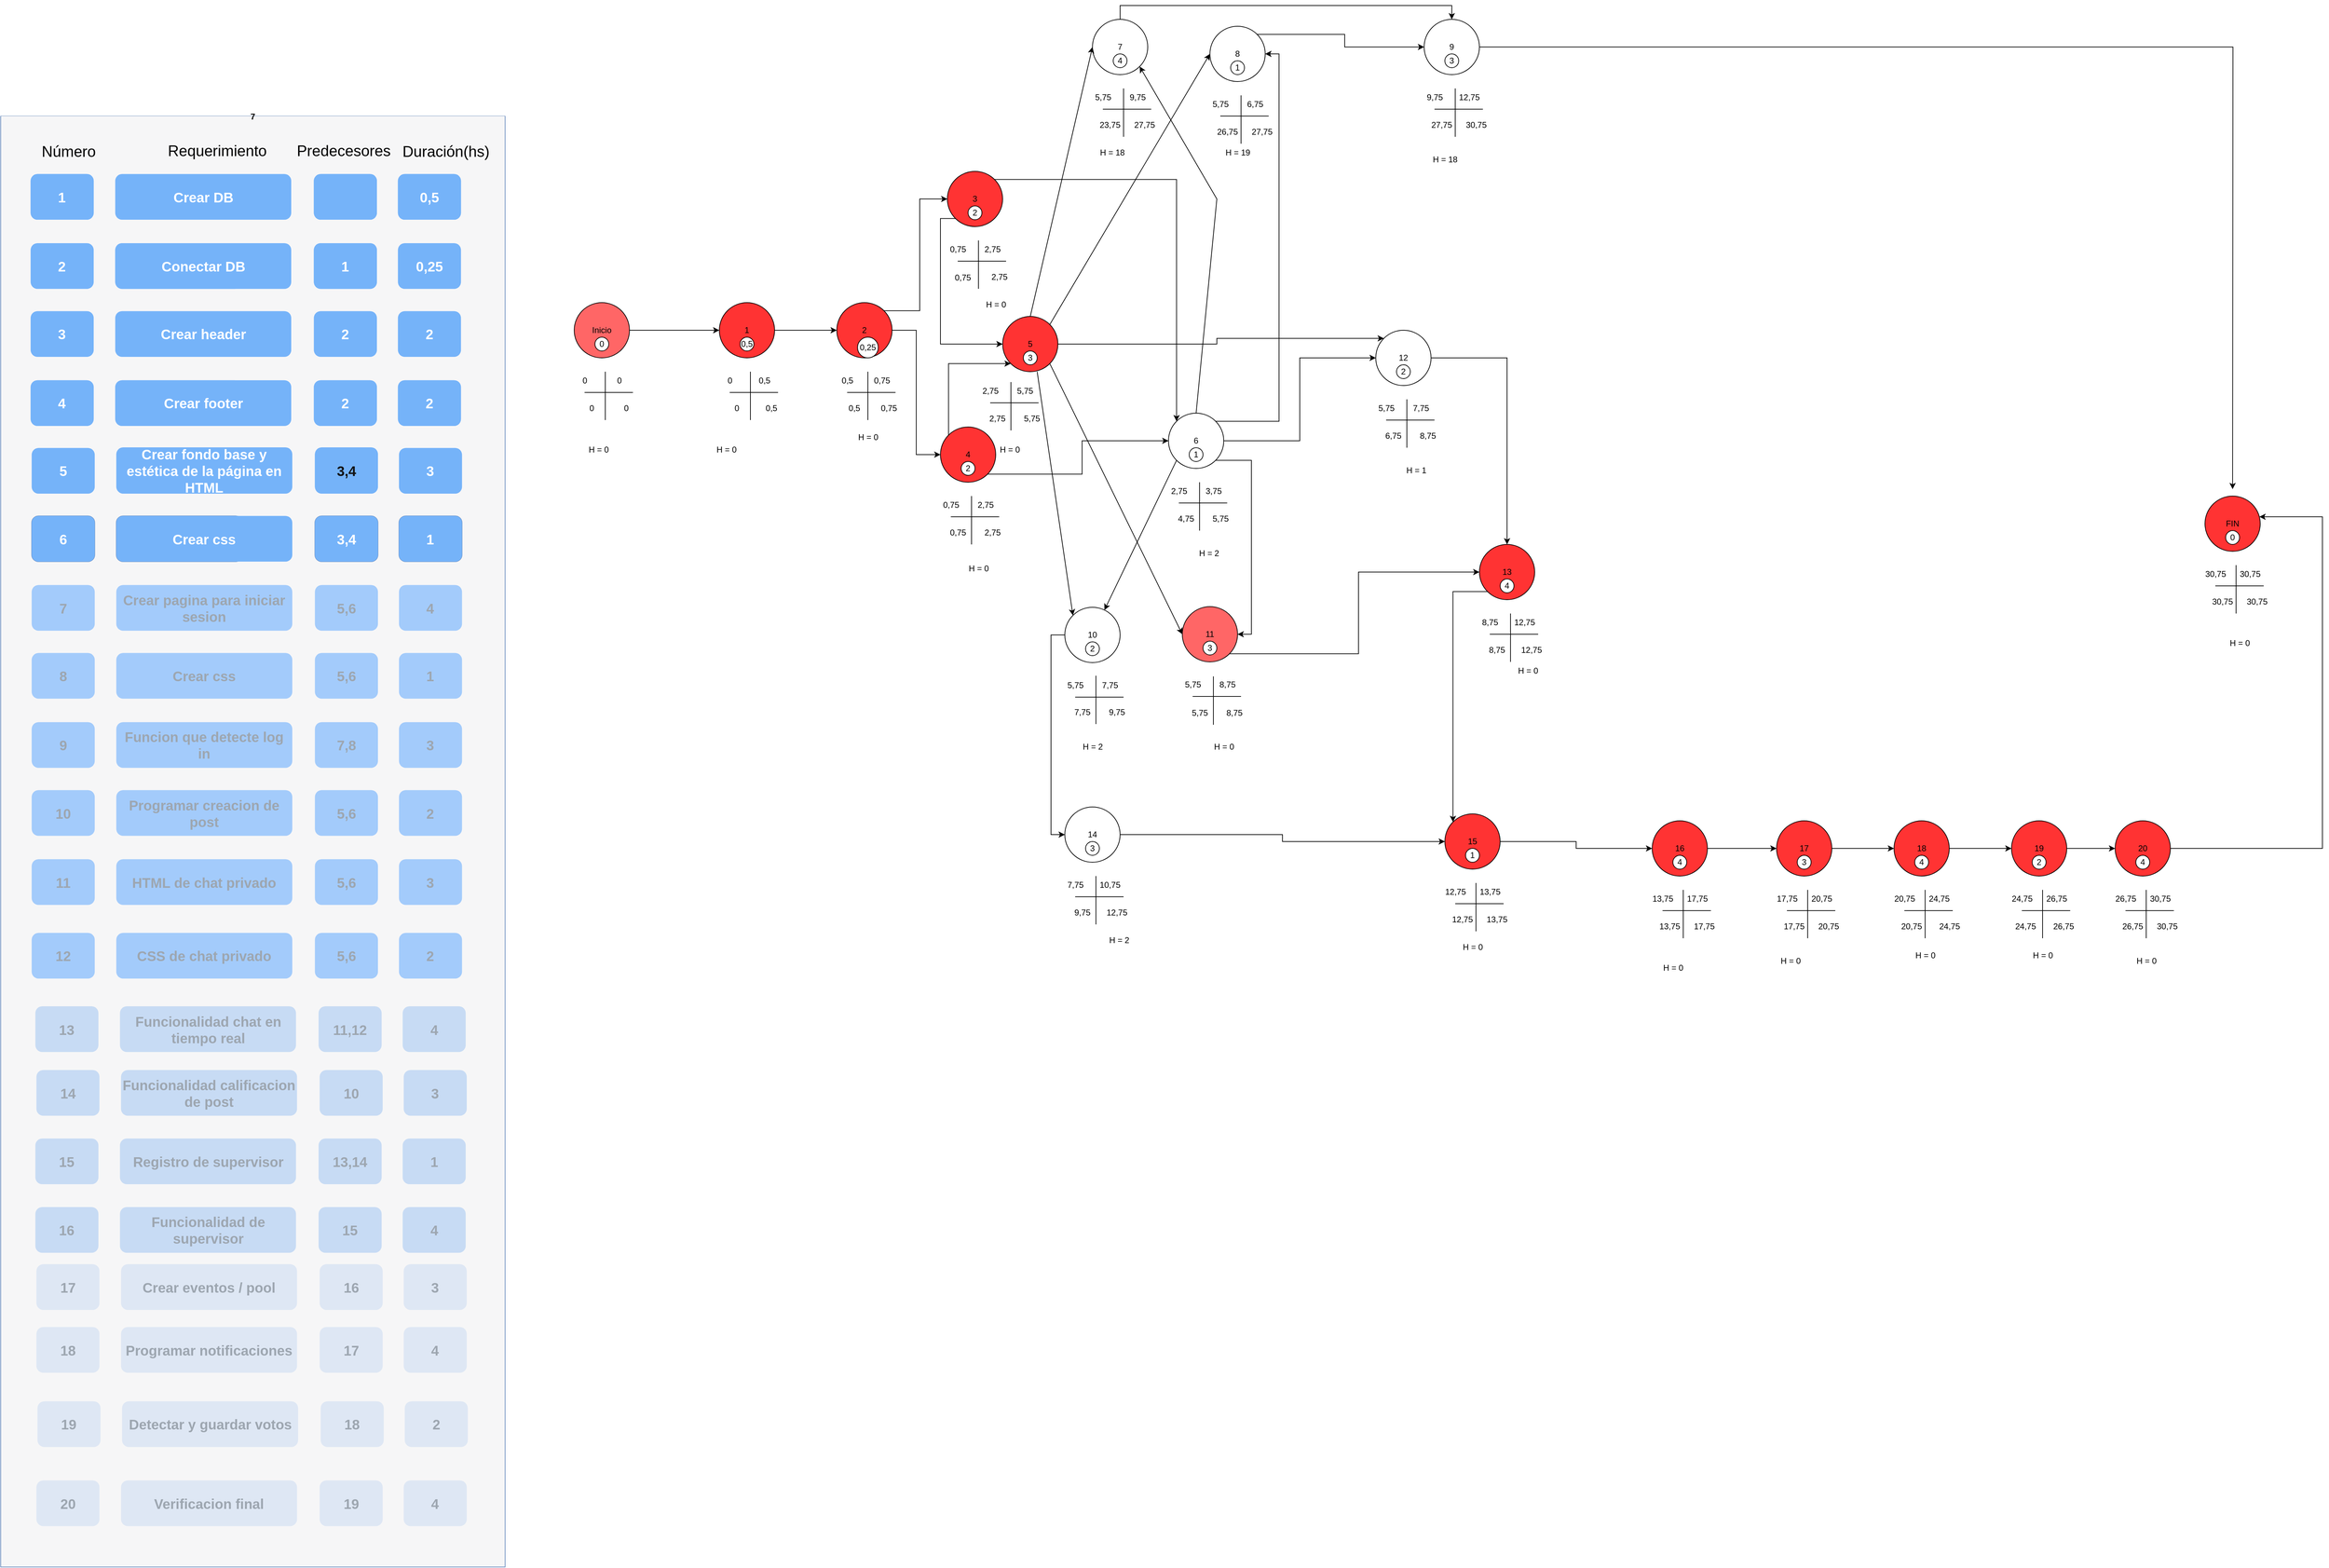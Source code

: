 <mxfile version="21.2.1" type="device">
  <diagram name="Página-1" id="lokdEbA8G1ehxd-gUij3">
    <mxGraphModel dx="2868" dy="1688" grid="1" gridSize="10" guides="1" tooltips="1" connect="1" arrows="1" fold="1" page="1" pageScale="1" pageWidth="33333" pageHeight="3333" math="0" shadow="0">
      <root>
        <mxCell id="0" />
        <mxCell id="1" parent="0" />
        <mxCell id="4QvC7mtdX6xe_Pmgo2VK-459" value="" style="group" parent="1" vertex="1" connectable="0">
          <mxGeometry x="220" y="230" width="730" height="2100" as="geometry" />
        </mxCell>
        <mxCell id="4QvC7mtdX6xe_Pmgo2VK-355" value="7" style="swimlane;startSize=0;fillColor=none;strokeColor=#6c8ebf;gradientColor=none;swimlaneFillColor=#f6f6f7;movable=1;resizable=1;rotatable=1;deletable=1;editable=1;locked=0;connectable=1;" parent="4QvC7mtdX6xe_Pmgo2VK-459" vertex="1">
          <mxGeometry width="730.0" height="2100" as="geometry" />
        </mxCell>
        <mxCell id="4QvC7mtdX6xe_Pmgo2VK-356" value="&lt;font style=&quot;font-size: 22px;&quot;&gt;Requerimiento&lt;/font&gt;" style="text;html=1;align=center;verticalAlign=middle;resizable=0;points=[];autosize=1;strokeColor=none;fillColor=none;" parent="4QvC7mtdX6xe_Pmgo2VK-355" vertex="1">
          <mxGeometry x="228.125" y="31.004" width="170" height="40" as="geometry" />
        </mxCell>
        <mxCell id="4QvC7mtdX6xe_Pmgo2VK-357" value="&lt;font style=&quot;font-size: 22px;&quot;&gt;Predecesores&lt;/font&gt;" style="text;html=1;align=center;verticalAlign=middle;resizable=0;points=[];autosize=1;strokeColor=none;fillColor=none;" parent="4QvC7mtdX6xe_Pmgo2VK-355" vertex="1">
          <mxGeometry x="415.677" y="31.004" width="160" height="40" as="geometry" />
        </mxCell>
        <mxCell id="4QvC7mtdX6xe_Pmgo2VK-358" value="&lt;font style=&quot;font-size: 22px;&quot;&gt;Duración(hs)&lt;/font&gt;" style="text;html=1;align=center;verticalAlign=middle;resizable=0;points=[];autosize=1;strokeColor=none;fillColor=none;" parent="4QvC7mtdX6xe_Pmgo2VK-355" vertex="1">
          <mxGeometry x="569.427" y="31.831" width="150" height="40" as="geometry" />
        </mxCell>
        <mxCell id="4QvC7mtdX6xe_Pmgo2VK-359" value="&lt;font color=&quot;#ffffff&quot;&gt;Crear fondo base y estética de la página en HTML&lt;/font&gt;" style="rounded=1;whiteSpace=wrap;html=1;fillColor=#75B3F9;fontColor=#9da6b0;strokeColor=none;gradientColor=none;fontSize=20;fontStyle=1;imageWidth=59;" parent="4QvC7mtdX6xe_Pmgo2VK-355" vertex="1">
          <mxGeometry x="167.292" y="479.528" width="254.74" height="66.969" as="geometry" />
        </mxCell>
        <mxCell id="4QvC7mtdX6xe_Pmgo2VK-360" value="" style="rounded=1;whiteSpace=wrap;html=1;fillColor=#75B3F9;fontColor=#9da6b0;strokeColor=none;gradientColor=none;fontSize=20;fontStyle=1" parent="4QvC7mtdX6xe_Pmgo2VK-355" vertex="1">
          <mxGeometry x="454.729" y="480.354" width="91.25" height="66.142" as="geometry" />
        </mxCell>
        <mxCell id="4QvC7mtdX6xe_Pmgo2VK-361" value="&lt;font color=&quot;#ffffff&quot;&gt;3&lt;/font&gt;" style="rounded=1;whiteSpace=wrap;html=1;fillColor=#75B3F9;fontColor=#9da6b0;strokeColor=none;gradientColor=none;fontSize=20;fontStyle=1" parent="4QvC7mtdX6xe_Pmgo2VK-355" vertex="1">
          <mxGeometry x="576.396" y="480.354" width="91.25" height="66.142" as="geometry" />
        </mxCell>
        <mxCell id="4QvC7mtdX6xe_Pmgo2VK-362" value="Crear func. advertencia" style="rounded=1;whiteSpace=wrap;html=1;fillColor=#A3CBFB;gradientColor=none;strokeColor=#6c8ebf;fontSize=20;fontStyle=1;fontColor=#9da6b0;imageWidth=59;" parent="4QvC7mtdX6xe_Pmgo2VK-355" vertex="1">
          <mxGeometry x="167.292" y="578.74" width="182.5" height="66.142" as="geometry" />
        </mxCell>
        <mxCell id="4QvC7mtdX6xe_Pmgo2VK-363" value="" style="rounded=1;whiteSpace=wrap;html=1;fillColor=#A3CBFB;gradientColor=none;strokeColor=#6c8ebf;fontSize=20;fontStyle=1;fontColor=#9da6b0;" parent="4QvC7mtdX6xe_Pmgo2VK-355" vertex="1">
          <mxGeometry x="454.729" y="578.74" width="91.25" height="66.142" as="geometry" />
        </mxCell>
        <mxCell id="4QvC7mtdX6xe_Pmgo2VK-364" value="" style="rounded=1;whiteSpace=wrap;html=1;fillColor=#A3CBFB;gradientColor=none;strokeColor=#6c8ebf;fontSize=20;fontStyle=1;fontColor=#9da6b0;" parent="4QvC7mtdX6xe_Pmgo2VK-355" vertex="1">
          <mxGeometry x="576.396" y="578.74" width="91.25" height="66.142" as="geometry" />
        </mxCell>
        <mxCell id="4QvC7mtdX6xe_Pmgo2VK-365" value="Crear pagina para iniciar sesion" style="rounded=1;whiteSpace=wrap;html=1;fillColor=#A3CBFB;gradientColor=none;strokeColor=none;fontSize=20;fontStyle=1;fontColor=#9da6b0;imageWidth=59;" parent="4QvC7mtdX6xe_Pmgo2VK-355" vertex="1">
          <mxGeometry x="167.292" y="678.78" width="254.74" height="66.142" as="geometry" />
        </mxCell>
        <mxCell id="4QvC7mtdX6xe_Pmgo2VK-366" value="5,6" style="rounded=1;whiteSpace=wrap;html=1;fillColor=#A3CBFB;gradientColor=none;strokeColor=none;fontSize=20;fontStyle=1;fontColor=#9da6b0;" parent="4QvC7mtdX6xe_Pmgo2VK-355" vertex="1">
          <mxGeometry x="454.729" y="678.78" width="91.25" height="66.142" as="geometry" />
        </mxCell>
        <mxCell id="4QvC7mtdX6xe_Pmgo2VK-367" value="4" style="rounded=1;whiteSpace=wrap;html=1;fillColor=#A3CBFB;gradientColor=none;strokeColor=none;fontSize=20;fontStyle=1;fontColor=#9da6b0;" parent="4QvC7mtdX6xe_Pmgo2VK-355" vertex="1">
          <mxGeometry x="576.396" y="678.78" width="91.25" height="66.142" as="geometry" />
        </mxCell>
        <mxCell id="4QvC7mtdX6xe_Pmgo2VK-368" value="Crear css" style="rounded=1;whiteSpace=wrap;html=1;fillColor=#A3CBFB;gradientColor=none;strokeColor=none;fontSize=20;fontStyle=1;fontColor=#9da6b0;imageWidth=59;" parent="4QvC7mtdX6xe_Pmgo2VK-355" vertex="1">
          <mxGeometry x="167.292" y="777.165" width="254.74" height="66.142" as="geometry" />
        </mxCell>
        <mxCell id="4QvC7mtdX6xe_Pmgo2VK-369" value="5,6" style="rounded=1;whiteSpace=wrap;html=1;fillColor=#A3CBFB;gradientColor=none;strokeColor=none;fontSize=20;fontStyle=1;fontColor=#9da6b0;" parent="4QvC7mtdX6xe_Pmgo2VK-355" vertex="1">
          <mxGeometry x="454.729" y="777.165" width="91.25" height="66.142" as="geometry" />
        </mxCell>
        <mxCell id="4QvC7mtdX6xe_Pmgo2VK-370" value="1" style="rounded=1;whiteSpace=wrap;html=1;fillColor=#A3CBFB;gradientColor=none;strokeColor=none;fontSize=20;fontStyle=1;fontColor=#9da6b0;" parent="4QvC7mtdX6xe_Pmgo2VK-355" vertex="1">
          <mxGeometry x="576.396" y="777.165" width="91.25" height="66.142" as="geometry" />
        </mxCell>
        <mxCell id="4QvC7mtdX6xe_Pmgo2VK-371" value="Funcion que detecte log in" style="rounded=1;whiteSpace=wrap;html=1;fillColor=#A3CBFB;strokeColor=none;gradientColor=none;fontSize=20;fontStyle=1;fontColor=#9da6b0;imageWidth=59;" parent="4QvC7mtdX6xe_Pmgo2VK-355" vertex="1">
          <mxGeometry x="167.292" y="877.205" width="254.74" height="66.142" as="geometry" />
        </mxCell>
        <mxCell id="4QvC7mtdX6xe_Pmgo2VK-372" value="7,8" style="rounded=1;whiteSpace=wrap;html=1;fillColor=#A3CBFB;strokeColor=none;gradientColor=none;fontSize=20;fontStyle=1;fontColor=#9da6b0;" parent="4QvC7mtdX6xe_Pmgo2VK-355" vertex="1">
          <mxGeometry x="454.729" y="877.205" width="91.25" height="66.142" as="geometry" />
        </mxCell>
        <mxCell id="4QvC7mtdX6xe_Pmgo2VK-373" value="3" style="rounded=1;whiteSpace=wrap;html=1;fillColor=#A3CBFB;strokeColor=none;gradientColor=none;fontSize=20;fontStyle=1;fontColor=#9da6b0;" parent="4QvC7mtdX6xe_Pmgo2VK-355" vertex="1">
          <mxGeometry x="576.396" y="877.205" width="91.25" height="66.142" as="geometry" />
        </mxCell>
        <mxCell id="4QvC7mtdX6xe_Pmgo2VK-374" value="Programar creacion de post" style="rounded=1;whiteSpace=wrap;html=1;fillColor=#A3CBFB;strokeColor=none;gradientColor=none;fontSize=20;fontStyle=1;fontColor=#9da6b0;imageWidth=59;" parent="4QvC7mtdX6xe_Pmgo2VK-355" vertex="1">
          <mxGeometry x="167.292" y="975.591" width="254.74" height="66.142" as="geometry" />
        </mxCell>
        <mxCell id="4QvC7mtdX6xe_Pmgo2VK-375" value="5,6" style="rounded=1;whiteSpace=wrap;html=1;fillColor=#A3CBFB;strokeColor=none;gradientColor=none;fontSize=20;fontStyle=1;fontColor=#9da6b0;" parent="4QvC7mtdX6xe_Pmgo2VK-355" vertex="1">
          <mxGeometry x="454.729" y="975.591" width="91.25" height="66.142" as="geometry" />
        </mxCell>
        <mxCell id="4QvC7mtdX6xe_Pmgo2VK-376" value="2" style="rounded=1;whiteSpace=wrap;html=1;fillColor=#A3CBFB;strokeColor=none;gradientColor=none;fontSize=20;fontStyle=1;fontColor=#9da6b0;" parent="4QvC7mtdX6xe_Pmgo2VK-355" vertex="1">
          <mxGeometry x="576.396" y="975.591" width="91.25" height="66.142" as="geometry" />
        </mxCell>
        <mxCell id="4QvC7mtdX6xe_Pmgo2VK-377" value="HTML de chat privado" style="rounded=1;whiteSpace=wrap;html=1;fillColor=#A3CBFB;strokeColor=none;gradientColor=none;fontSize=20;fontStyle=1;fontColor=#9da6b0;imageWidth=59;" parent="4QvC7mtdX6xe_Pmgo2VK-355" vertex="1">
          <mxGeometry x="167.292" y="1075.63" width="254.74" height="66.142" as="geometry" />
        </mxCell>
        <mxCell id="4QvC7mtdX6xe_Pmgo2VK-378" value="CSS de chat privado" style="rounded=1;whiteSpace=wrap;html=1;fillColor=#A3CBFB;strokeColor=none;gradientColor=none;fontSize=20;fontStyle=1;fontColor=#9da6b0;imageWidth=59;" parent="4QvC7mtdX6xe_Pmgo2VK-355" vertex="1">
          <mxGeometry x="167.292" y="1182.283" width="254.74" height="66.142" as="geometry" />
        </mxCell>
        <mxCell id="4QvC7mtdX6xe_Pmgo2VK-379" value="5,6" style="rounded=1;whiteSpace=wrap;html=1;fillColor=#A3CBFB;strokeColor=none;gradientColor=none;fontSize=20;fontStyle=1;fontColor=#9da6b0;" parent="4QvC7mtdX6xe_Pmgo2VK-355" vertex="1">
          <mxGeometry x="454.729" y="1075.63" width="91.25" height="66.142" as="geometry" />
        </mxCell>
        <mxCell id="4QvC7mtdX6xe_Pmgo2VK-380" value="5,6" style="rounded=1;whiteSpace=wrap;html=1;fillColor=#A3CBFB;strokeColor=none;gradientColor=none;fontSize=20;fontStyle=1;fontColor=#9da6b0;" parent="4QvC7mtdX6xe_Pmgo2VK-355" vertex="1">
          <mxGeometry x="454.729" y="1182.283" width="91.25" height="66.142" as="geometry" />
        </mxCell>
        <mxCell id="4QvC7mtdX6xe_Pmgo2VK-381" value="3" style="rounded=1;whiteSpace=wrap;html=1;fillColor=#A3CBFB;strokeColor=none;gradientColor=none;fontSize=20;fontStyle=1;fontColor=#9da6b0;" parent="4QvC7mtdX6xe_Pmgo2VK-355" vertex="1">
          <mxGeometry x="576.396" y="1075.63" width="91.25" height="66.142" as="geometry" />
        </mxCell>
        <mxCell id="4QvC7mtdX6xe_Pmgo2VK-382" value="2" style="rounded=1;whiteSpace=wrap;html=1;fillColor=#A3CBFB;strokeColor=none;gradientColor=none;fontSize=20;fontStyle=1;fontColor=#9da6b0;" parent="4QvC7mtdX6xe_Pmgo2VK-355" vertex="1">
          <mxGeometry x="576.396" y="1182.283" width="91.25" height="66.142" as="geometry" />
        </mxCell>
        <mxCell id="4QvC7mtdX6xe_Pmgo2VK-383" value="&lt;font color=&quot;#ffffff&quot;&gt;Crear css&lt;/font&gt;" style="rounded=1;whiteSpace=wrap;html=1;fillColor=#75B3F9;gradientColor=none;strokeColor=none;fontSize=20;fontStyle=1;fontColor=#9da6b0;imageWidth=59;" parent="4QvC7mtdX6xe_Pmgo2VK-355" vertex="1">
          <mxGeometry x="167.292" y="578.74" width="254.74" height="66.142" as="geometry" />
        </mxCell>
        <mxCell id="4QvC7mtdX6xe_Pmgo2VK-384" value="&lt;font color=&quot;#ffffff&quot;&gt;3,4&lt;/font&gt;" style="rounded=1;whiteSpace=wrap;html=1;fillColor=#75B3F9;gradientColor=none;strokeColor=none;fontSize=20;fontStyle=1;fontColor=#9da6b0;" parent="4QvC7mtdX6xe_Pmgo2VK-355" vertex="1">
          <mxGeometry x="454.729" y="578.74" width="91.25" height="66.142" as="geometry" />
        </mxCell>
        <mxCell id="4QvC7mtdX6xe_Pmgo2VK-385" value="&lt;font color=&quot;#ffffff&quot;&gt;1&lt;/font&gt;" style="rounded=1;whiteSpace=wrap;html=1;fillColor=#75B3F9;gradientColor=none;strokeColor=none;fontSize=20;fontStyle=1;fontColor=#9da6b0;" parent="4QvC7mtdX6xe_Pmgo2VK-355" vertex="1">
          <mxGeometry x="576.396" y="578.74" width="91.25" height="66.142" as="geometry" />
        </mxCell>
        <mxCell id="4QvC7mtdX6xe_Pmgo2VK-386" value="Funcionalidad chat en tiempo real" style="rounded=1;whiteSpace=wrap;html=1;fillColor=#C7DBF4;strokeColor=none;gradientColor=none;fontSize=20;fontStyle=1;fontColor=#9da6b0;imageWidth=59;" parent="4QvC7mtdX6xe_Pmgo2VK-355" vertex="1">
          <mxGeometry x="172.615" y="1288.524" width="254.74" height="66.142" as="geometry" />
        </mxCell>
        <mxCell id="4QvC7mtdX6xe_Pmgo2VK-387" value="11,12" style="rounded=1;whiteSpace=wrap;html=1;fillColor=#C7DBF4;strokeColor=none;gradientColor=none;fontSize=20;fontStyle=1;fontColor=#9da6b0;" parent="4QvC7mtdX6xe_Pmgo2VK-355" vertex="1">
          <mxGeometry x="460.052" y="1288.524" width="91.25" height="66.142" as="geometry" />
        </mxCell>
        <mxCell id="4QvC7mtdX6xe_Pmgo2VK-388" value="4" style="rounded=1;whiteSpace=wrap;html=1;fillColor=#C7DBF4;strokeColor=none;gradientColor=none;fontSize=20;fontStyle=1;fontColor=#9da6b0;" parent="4QvC7mtdX6xe_Pmgo2VK-355" vertex="1">
          <mxGeometry x="581.719" y="1288.524" width="91.25" height="66.142" as="geometry" />
        </mxCell>
        <mxCell id="4QvC7mtdX6xe_Pmgo2VK-389" value="Funcionalidad calificacion de post" style="rounded=1;whiteSpace=wrap;html=1;fillColor=#C7DBF4;strokeColor=none;gradientColor=none;fontSize=20;fontStyle=1;fontColor=#9da6b0;imageWidth=59;" parent="4QvC7mtdX6xe_Pmgo2VK-355" vertex="1">
          <mxGeometry x="174.135" y="1380.709" width="254.74" height="66.142" as="geometry" />
        </mxCell>
        <mxCell id="4QvC7mtdX6xe_Pmgo2VK-390" value="10" style="rounded=1;whiteSpace=wrap;html=1;fillColor=#C7DBF4;strokeColor=none;gradientColor=none;fontSize=20;fontStyle=1;fontColor=#9da6b0;" parent="4QvC7mtdX6xe_Pmgo2VK-355" vertex="1">
          <mxGeometry x="461.573" y="1380.709" width="91.25" height="66.142" as="geometry" />
        </mxCell>
        <mxCell id="4QvC7mtdX6xe_Pmgo2VK-391" value="3" style="rounded=1;whiteSpace=wrap;html=1;fillColor=#C7DBF4;strokeColor=none;gradientColor=none;fontSize=20;fontStyle=1;fontColor=#9da6b0;" parent="4QvC7mtdX6xe_Pmgo2VK-355" vertex="1">
          <mxGeometry x="583.24" y="1380.709" width="91.25" height="66.142" as="geometry" />
        </mxCell>
        <mxCell id="4QvC7mtdX6xe_Pmgo2VK-392" value="Crear eventos / pool" style="rounded=1;whiteSpace=wrap;html=1;fillColor=#DEE7F4;strokeColor=none;gradientColor=none;fontSize=20;fontStyle=1;fontColor=#9da6b0;imageWidth=59;" parent="4QvC7mtdX6xe_Pmgo2VK-355" vertex="1">
          <mxGeometry x="174.135" y="1661.811" width="254.74" height="66.142" as="geometry" />
        </mxCell>
        <mxCell id="4QvC7mtdX6xe_Pmgo2VK-393" value="Programar notificaciones" style="rounded=1;whiteSpace=wrap;html=1;fillColor=#DEE7F4;strokeColor=none;gradientColor=none;fontSize=20;fontStyle=1;fontColor=#9da6b0;imageWidth=59;" parent="4QvC7mtdX6xe_Pmgo2VK-355" vertex="1">
          <mxGeometry x="174.135" y="1752.756" width="254.74" height="66.142" as="geometry" />
        </mxCell>
        <mxCell id="4QvC7mtdX6xe_Pmgo2VK-394" value="Registro de supervisor" style="rounded=1;whiteSpace=wrap;html=1;fillColor=#C7DBF4;strokeColor=none;gradientColor=none;fontSize=20;fontStyle=1;fontColor=#9da6b0;imageWidth=59;" parent="4QvC7mtdX6xe_Pmgo2VK-355" vertex="1">
          <mxGeometry x="172.615" y="1479.921" width="254.74" height="66.142" as="geometry" />
        </mxCell>
        <mxCell id="4QvC7mtdX6xe_Pmgo2VK-395" value="16" style="rounded=1;whiteSpace=wrap;html=1;fillColor=#DEE7F4;strokeColor=none;gradientColor=none;fontSize=20;fontStyle=1;fontColor=#9da6b0;" parent="4QvC7mtdX6xe_Pmgo2VK-355" vertex="1">
          <mxGeometry x="461.573" y="1661.811" width="91.25" height="66.142" as="geometry" />
        </mxCell>
        <mxCell id="4QvC7mtdX6xe_Pmgo2VK-396" value="17" style="rounded=1;whiteSpace=wrap;html=1;fillColor=#DEE7F4;strokeColor=none;gradientColor=none;fontSize=20;fontStyle=1;fontColor=#9da6b0;" parent="4QvC7mtdX6xe_Pmgo2VK-355" vertex="1">
          <mxGeometry x="461.573" y="1752.756" width="91.25" height="66.142" as="geometry" />
        </mxCell>
        <mxCell id="4QvC7mtdX6xe_Pmgo2VK-397" value="13,14" style="rounded=1;whiteSpace=wrap;html=1;fillColor=#C7DBF4;strokeColor=none;gradientColor=none;fontSize=20;fontStyle=1;fontColor=#9da6b0;" parent="4QvC7mtdX6xe_Pmgo2VK-355" vertex="1">
          <mxGeometry x="460.052" y="1479.921" width="91.25" height="66.142" as="geometry" />
        </mxCell>
        <mxCell id="4QvC7mtdX6xe_Pmgo2VK-398" value="3" style="rounded=1;whiteSpace=wrap;html=1;fillColor=#DEE7F4;strokeColor=none;gradientColor=none;fontSize=20;fontStyle=1;fontColor=#9da6b0;" parent="4QvC7mtdX6xe_Pmgo2VK-355" vertex="1">
          <mxGeometry x="583.24" y="1661.811" width="91.25" height="66.142" as="geometry" />
        </mxCell>
        <mxCell id="4QvC7mtdX6xe_Pmgo2VK-399" value="4" style="rounded=1;whiteSpace=wrap;html=1;fillColor=#DEE7F4;strokeColor=none;gradientColor=none;fontSize=20;fontStyle=1;fontColor=#9da6b0;" parent="4QvC7mtdX6xe_Pmgo2VK-355" vertex="1">
          <mxGeometry x="583.24" y="1752.756" width="91.25" height="66.142" as="geometry" />
        </mxCell>
        <mxCell id="4QvC7mtdX6xe_Pmgo2VK-400" value="1" style="rounded=1;whiteSpace=wrap;html=1;fillColor=#C7DBF4;strokeColor=none;gradientColor=none;fontSize=20;fontStyle=1;fontColor=#9da6b0;" parent="4QvC7mtdX6xe_Pmgo2VK-355" vertex="1">
          <mxGeometry x="581.719" y="1479.921" width="91.25" height="66.142" as="geometry" />
        </mxCell>
        <mxCell id="4QvC7mtdX6xe_Pmgo2VK-401" value="Funcionalidad de supervisor" style="rounded=1;whiteSpace=wrap;html=1;fillColor=#C7DBF4;strokeColor=none;gradientColor=none;fontSize=20;fontStyle=1;fontColor=#9da6b0;imageWidth=59;" parent="4QvC7mtdX6xe_Pmgo2VK-355" vertex="1">
          <mxGeometry x="172.615" y="1579.134" width="254.74" height="66.142" as="geometry" />
        </mxCell>
        <mxCell id="4QvC7mtdX6xe_Pmgo2VK-402" value="15" style="rounded=1;whiteSpace=wrap;html=1;fillColor=#C7DBF4;strokeColor=none;gradientColor=none;fontSize=20;fontStyle=1;fontColor=#9da6b0;" parent="4QvC7mtdX6xe_Pmgo2VK-355" vertex="1">
          <mxGeometry x="460.052" y="1579.134" width="91.25" height="66.142" as="geometry" />
        </mxCell>
        <mxCell id="4QvC7mtdX6xe_Pmgo2VK-403" value="4" style="rounded=1;whiteSpace=wrap;html=1;fillColor=#C7DBF4;strokeColor=none;gradientColor=none;fontSize=20;fontStyle=1;fontColor=#9da6b0;" parent="4QvC7mtdX6xe_Pmgo2VK-355" vertex="1">
          <mxGeometry x="581.719" y="1579.134" width="91.25" height="66.142" as="geometry" />
        </mxCell>
        <mxCell id="4QvC7mtdX6xe_Pmgo2VK-404" value="Verificacion final" style="rounded=1;whiteSpace=wrap;html=1;fillColor=#DEE7F4;strokeColor=none;gradientColor=none;fontSize=20;fontStyle=1;fontColor=#9da6b0;imageWidth=59;" parent="4QvC7mtdX6xe_Pmgo2VK-355" vertex="1">
          <mxGeometry x="174.135" y="1974.744" width="254.74" height="66.142" as="geometry" />
        </mxCell>
        <mxCell id="4QvC7mtdX6xe_Pmgo2VK-405" value="19" style="rounded=1;whiteSpace=wrap;html=1;fillColor=#DEE7F4;strokeColor=none;gradientColor=none;fontSize=20;fontStyle=1;fontColor=#9da6b0;" parent="4QvC7mtdX6xe_Pmgo2VK-355" vertex="1">
          <mxGeometry x="461.573" y="1974.744" width="91.25" height="66.142" as="geometry" />
        </mxCell>
        <mxCell id="4QvC7mtdX6xe_Pmgo2VK-406" value="4" style="rounded=1;whiteSpace=wrap;html=1;fillColor=#DEE7F4;strokeColor=none;gradientColor=none;fontSize=20;fontStyle=1;fontColor=#9da6b0;" parent="4QvC7mtdX6xe_Pmgo2VK-355" vertex="1">
          <mxGeometry x="583.24" y="1974.744" width="91.25" height="66.142" as="geometry" />
        </mxCell>
        <mxCell id="4QvC7mtdX6xe_Pmgo2VK-407" value="Detectar y guardar votos" style="rounded=1;whiteSpace=wrap;html=1;fillColor=#DEE7F4;strokeColor=none;gradientColor=none;fontSize=20;fontStyle=1;fontColor=#9da6b0;imageWidth=59;" parent="4QvC7mtdX6xe_Pmgo2VK-355" vertex="1">
          <mxGeometry x="175.656" y="1860.236" width="254.74" height="66.142" as="geometry" />
        </mxCell>
        <mxCell id="4QvC7mtdX6xe_Pmgo2VK-408" value="18" style="rounded=1;whiteSpace=wrap;html=1;fillColor=#DEE7F4;strokeColor=none;gradientColor=none;fontSize=20;fontStyle=1;fontColor=#9da6b0;" parent="4QvC7mtdX6xe_Pmgo2VK-355" vertex="1">
          <mxGeometry x="463.094" y="1860.236" width="91.25" height="66.142" as="geometry" />
        </mxCell>
        <mxCell id="4QvC7mtdX6xe_Pmgo2VK-409" value="2" style="rounded=1;whiteSpace=wrap;html=1;fillColor=#DEE7F4;strokeColor=none;gradientColor=none;fontSize=20;fontStyle=1;fontColor=#9da6b0;" parent="4QvC7mtdX6xe_Pmgo2VK-355" vertex="1">
          <mxGeometry x="584.76" y="1860.236" width="91.25" height="66.142" as="geometry" />
        </mxCell>
        <mxCell id="4QvC7mtdX6xe_Pmgo2VK-460" value="&lt;font style=&quot;color: light-dark(rgb(18, 18, 18), rgb(0, 0, 0));&quot;&gt;3,4&lt;/font&gt;" style="rounded=1;whiteSpace=wrap;html=1;fillColor=#75B3F9;gradientColor=none;strokeColor=none;fontSize=20;fontStyle=1;fontColor=#9da6b0;" parent="4QvC7mtdX6xe_Pmgo2VK-355" vertex="1">
          <mxGeometry x="454.73" y="479.53" width="91.25" height="66.142" as="geometry" />
        </mxCell>
        <mxCell id="4QvC7mtdX6xe_Pmgo2VK-410" value="Crear DB" style="rounded=1;whiteSpace=wrap;html=1;fillColor=#75b3f9;fontColor=#ffffff;strokeColor=none;gradientColor=none;fontSize=20;fontStyle=1;imageWidth=59;" parent="4QvC7mtdX6xe_Pmgo2VK-459" vertex="1">
          <mxGeometry x="165.771" y="83.917" width="254.74" height="66.142" as="geometry" />
        </mxCell>
        <mxCell id="4QvC7mtdX6xe_Pmgo2VK-411" value="" style="rounded=1;whiteSpace=wrap;html=1;fillColor=#75b3f9;fontColor=#ffffff;strokeColor=none;fontSize=20;fontStyle=1" parent="4QvC7mtdX6xe_Pmgo2VK-459" vertex="1">
          <mxGeometry x="453.208" y="83.917" width="91.25" height="66.142" as="geometry" />
        </mxCell>
        <mxCell id="4QvC7mtdX6xe_Pmgo2VK-412" value="" style="rounded=1;whiteSpace=wrap;html=1;fillColor=#75b3f9;fontColor=#ffffff;strokeColor=none;fontSize=20;fontStyle=1" parent="4QvC7mtdX6xe_Pmgo2VK-459" vertex="1">
          <mxGeometry x="574.875" y="83.917" width="91.25" height="66.142" as="geometry" />
        </mxCell>
        <mxCell id="4QvC7mtdX6xe_Pmgo2VK-413" value="" style="rounded=1;whiteSpace=wrap;html=1;fillColor=#75b3f9;fontColor=#ffffff;strokeColor=none;fontSize=20;fontStyle=1;imageWidth=59;" parent="4QvC7mtdX6xe_Pmgo2VK-459" vertex="1">
          <mxGeometry x="165.771" y="183.957" width="182.5" height="66.142" as="geometry" />
        </mxCell>
        <mxCell id="4QvC7mtdX6xe_Pmgo2VK-414" value="" style="rounded=1;whiteSpace=wrap;html=1;fillColor=#75b3f9;fontColor=#ffffff;strokeColor=none;fontSize=20;fontStyle=1" parent="4QvC7mtdX6xe_Pmgo2VK-459" vertex="1">
          <mxGeometry x="453.208" y="183.957" width="91.25" height="66.142" as="geometry" />
        </mxCell>
        <mxCell id="4QvC7mtdX6xe_Pmgo2VK-415" value="0,25" style="rounded=1;whiteSpace=wrap;html=1;fillColor=#75b3f9;fontColor=#ffffff;strokeColor=none;gradientColor=none;fontSize=20;fontStyle=1" parent="4QvC7mtdX6xe_Pmgo2VK-459" vertex="1">
          <mxGeometry x="574.875" y="183.957" width="91.25" height="66.142" as="geometry" />
        </mxCell>
        <mxCell id="4QvC7mtdX6xe_Pmgo2VK-416" value="Crear header" style="rounded=1;whiteSpace=wrap;html=1;fillColor=#75b3f9;fontColor=#ffffff;strokeColor=none;gradientColor=none;fontSize=20;fontStyle=1;imageWidth=59;" parent="4QvC7mtdX6xe_Pmgo2VK-459" vertex="1">
          <mxGeometry x="165.771" y="282.343" width="254.74" height="66.142" as="geometry" />
        </mxCell>
        <mxCell id="4QvC7mtdX6xe_Pmgo2VK-417" value="2" style="rounded=1;whiteSpace=wrap;html=1;fillColor=#75b3f9;fontColor=#ffffff;strokeColor=none;gradientColor=none;fontSize=20;fontStyle=1" parent="4QvC7mtdX6xe_Pmgo2VK-459" vertex="1">
          <mxGeometry x="453.208" y="282.343" width="91.25" height="66.142" as="geometry" />
        </mxCell>
        <mxCell id="4QvC7mtdX6xe_Pmgo2VK-418" value="2" style="rounded=1;whiteSpace=wrap;html=1;fillColor=#75b3f9;fontColor=#ffffff;strokeColor=none;gradientColor=none;fontSize=20;fontStyle=1" parent="4QvC7mtdX6xe_Pmgo2VK-459" vertex="1">
          <mxGeometry x="574.875" y="282.343" width="91.25" height="66.142" as="geometry" />
        </mxCell>
        <mxCell id="4QvC7mtdX6xe_Pmgo2VK-419" value="" style="rounded=1;whiteSpace=wrap;html=1;fillColor=#a3cbfb;fontColor=#ffffff;strokeColor=none;fontSize=20;fontStyle=1;gradientColor=none;imageWidth=59;" parent="4QvC7mtdX6xe_Pmgo2VK-459" vertex="1">
          <mxGeometry x="165.771" y="382.382" width="182.5" height="66.142" as="geometry" />
        </mxCell>
        <mxCell id="4QvC7mtdX6xe_Pmgo2VK-420" value="" style="rounded=1;whiteSpace=wrap;html=1;fillColor=#a3cbfb;fontColor=#ffffff;strokeColor=none;fontSize=20;fontStyle=1;gradientColor=none;" parent="4QvC7mtdX6xe_Pmgo2VK-459" vertex="1">
          <mxGeometry x="453.208" y="382.382" width="91.25" height="66.142" as="geometry" />
        </mxCell>
        <mxCell id="4QvC7mtdX6xe_Pmgo2VK-421" value="" style="rounded=1;whiteSpace=wrap;html=1;fillColor=#a3cbfb;fontColor=#ffffff;strokeColor=none;fontSize=20;fontStyle=1;gradientColor=none;" parent="4QvC7mtdX6xe_Pmgo2VK-459" vertex="1">
          <mxGeometry x="574.875" y="382.382" width="91.25" height="66.142" as="geometry" />
        </mxCell>
        <mxCell id="4QvC7mtdX6xe_Pmgo2VK-422" value="" style="rounded=1;whiteSpace=wrap;html=1;fillColor=#75b3f9;fontColor=#ffffff;strokeColor=none;gradientColor=none;fontSize=20;fontStyle=1" parent="4QvC7mtdX6xe_Pmgo2VK-459" vertex="1">
          <mxGeometry x="453.208" y="83.917" width="91.25" height="66.142" as="geometry" />
        </mxCell>
        <mxCell id="4QvC7mtdX6xe_Pmgo2VK-423" value="0,5" style="rounded=1;whiteSpace=wrap;html=1;fillColor=#75b3f9;fontColor=#ffffff;strokeColor=none;gradientColor=none;fontSize=20;fontStyle=1" parent="4QvC7mtdX6xe_Pmgo2VK-459" vertex="1">
          <mxGeometry x="574.875" y="83.917" width="91.25" height="66.142" as="geometry" />
        </mxCell>
        <mxCell id="4QvC7mtdX6xe_Pmgo2VK-424" value="Conectar DB" style="rounded=1;whiteSpace=wrap;html=1;fillColor=#75b3f9;fontColor=#ffffff;strokeColor=none;gradientColor=none;fontStyle=1;fontSize=20;imageWidth=59;" parent="4QvC7mtdX6xe_Pmgo2VK-459" vertex="1">
          <mxGeometry x="165.771" y="183.957" width="254.74" height="66.142" as="geometry" />
        </mxCell>
        <mxCell id="4QvC7mtdX6xe_Pmgo2VK-425" value="1" style="rounded=1;whiteSpace=wrap;html=1;fillColor=#75b3f9;fontColor=#ffffff;strokeColor=none;gradientColor=none;fontSize=20;fontStyle=1" parent="4QvC7mtdX6xe_Pmgo2VK-459" vertex="1">
          <mxGeometry x="453.208" y="183.957" width="91.25" height="66.142" as="geometry" />
        </mxCell>
        <mxCell id="4QvC7mtdX6xe_Pmgo2VK-426" value="Crear footer" style="rounded=1;whiteSpace=wrap;html=1;fillColor=#75B3F9;fontColor=#ffffff;strokeColor=none;gradientColor=none;fontSize=20;fontStyle=1;imageWidth=59;" parent="4QvC7mtdX6xe_Pmgo2VK-459" vertex="1">
          <mxGeometry x="165.771" y="382.382" width="254.74" height="66.142" as="geometry" />
        </mxCell>
        <mxCell id="4QvC7mtdX6xe_Pmgo2VK-427" value="2" style="rounded=1;whiteSpace=wrap;html=1;fillColor=#75B3F9;fontColor=#ffffff;strokeColor=none;gradientColor=none;fontSize=20;fontStyle=1" parent="4QvC7mtdX6xe_Pmgo2VK-459" vertex="1">
          <mxGeometry x="453.208" y="382.382" width="91.25" height="66.142" as="geometry" />
        </mxCell>
        <mxCell id="4QvC7mtdX6xe_Pmgo2VK-428" value="2" style="rounded=1;whiteSpace=wrap;html=1;fillColor=#75B3F9;fontColor=#ffffff;strokeColor=none;gradientColor=none;fontSize=20;fontStyle=1" parent="4QvC7mtdX6xe_Pmgo2VK-459" vertex="1">
          <mxGeometry x="574.875" y="382.382" width="91.25" height="66.142" as="geometry" />
        </mxCell>
        <mxCell id="4QvC7mtdX6xe_Pmgo2VK-435" value="&lt;font style=&quot;font-size: 22px;&quot;&gt;Número&lt;/font&gt;" style="text;html=1;align=center;verticalAlign=middle;resizable=0;points=[];autosize=1;strokeColor=none;fillColor=none;" parent="4QvC7mtdX6xe_Pmgo2VK-459" vertex="1">
          <mxGeometry x="47.906" y="31.831" width="100" height="40" as="geometry" />
        </mxCell>
        <mxCell id="4QvC7mtdX6xe_Pmgo2VK-436" value="&lt;font color=&quot;#ffffff&quot;&gt;5&lt;/font&gt;" style="rounded=1;whiteSpace=wrap;html=1;fillColor=#75B3F9;fontColor=#9da6b0;strokeColor=none;gradientColor=none;fontSize=20;fontStyle=1" parent="4QvC7mtdX6xe_Pmgo2VK-459" vertex="1">
          <mxGeometry x="44.865" y="480.354" width="91.25" height="66.142" as="geometry" />
        </mxCell>
        <mxCell id="4QvC7mtdX6xe_Pmgo2VK-437" value="" style="rounded=1;whiteSpace=wrap;html=1;fillColor=#A3CBFB;gradientColor=none;strokeColor=#6c8ebf;fontSize=20;fontStyle=1;fontColor=#9da6b0;" parent="4QvC7mtdX6xe_Pmgo2VK-459" vertex="1">
          <mxGeometry x="44.865" y="578.74" width="91.25" height="66.142" as="geometry" />
        </mxCell>
        <mxCell id="4QvC7mtdX6xe_Pmgo2VK-438" value="7" style="rounded=1;whiteSpace=wrap;html=1;fillColor=#A3CBFB;gradientColor=none;strokeColor=none;fontSize=20;fontStyle=1;fontColor=#9da6b0;" parent="4QvC7mtdX6xe_Pmgo2VK-459" vertex="1">
          <mxGeometry x="44.865" y="678.78" width="91.25" height="66.142" as="geometry" />
        </mxCell>
        <mxCell id="4QvC7mtdX6xe_Pmgo2VK-439" value="8" style="rounded=1;whiteSpace=wrap;html=1;fillColor=#A3CBFB;gradientColor=none;strokeColor=none;fontSize=20;fontStyle=1;fontColor=#9da6b0;" parent="4QvC7mtdX6xe_Pmgo2VK-459" vertex="1">
          <mxGeometry x="44.865" y="777.165" width="91.25" height="66.142" as="geometry" />
        </mxCell>
        <mxCell id="4QvC7mtdX6xe_Pmgo2VK-440" value="9" style="rounded=1;whiteSpace=wrap;html=1;fillColor=#A3CBFB;strokeColor=none;gradientColor=none;fontSize=20;fontStyle=1;fontColor=#9da6b0;" parent="4QvC7mtdX6xe_Pmgo2VK-459" vertex="1">
          <mxGeometry x="44.865" y="877.205" width="91.25" height="66.142" as="geometry" />
        </mxCell>
        <mxCell id="4QvC7mtdX6xe_Pmgo2VK-441" value="10" style="rounded=1;whiteSpace=wrap;html=1;fillColor=#A3CBFB;strokeColor=none;gradientColor=none;fontSize=20;fontStyle=1;fontColor=#9da6b0;" parent="4QvC7mtdX6xe_Pmgo2VK-459" vertex="1">
          <mxGeometry x="44.865" y="975.591" width="91.25" height="66.142" as="geometry" />
        </mxCell>
        <mxCell id="4QvC7mtdX6xe_Pmgo2VK-442" value="11" style="rounded=1;whiteSpace=wrap;html=1;fillColor=#A3CBFB;strokeColor=none;gradientColor=none;fontSize=20;fontStyle=1;fontColor=#9da6b0;" parent="4QvC7mtdX6xe_Pmgo2VK-459" vertex="1">
          <mxGeometry x="44.865" y="1075.63" width="91.25" height="66.142" as="geometry" />
        </mxCell>
        <mxCell id="4QvC7mtdX6xe_Pmgo2VK-443" value="12" style="rounded=1;whiteSpace=wrap;html=1;fillColor=#A3CBFB;strokeColor=none;gradientColor=none;fontSize=20;fontStyle=1;fontColor=#9da6b0;" parent="4QvC7mtdX6xe_Pmgo2VK-459" vertex="1">
          <mxGeometry x="44.865" y="1182.283" width="91.25" height="66.142" as="geometry" />
        </mxCell>
        <mxCell id="4QvC7mtdX6xe_Pmgo2VK-444" value="&lt;font color=&quot;#ffffff&quot;&gt;6&lt;/font&gt;" style="rounded=1;whiteSpace=wrap;html=1;fillColor=#75B3F9;gradientColor=none;strokeColor=none;fontSize=20;fontStyle=1;fontColor=#9da6b0;" parent="4QvC7mtdX6xe_Pmgo2VK-459" vertex="1">
          <mxGeometry x="44.865" y="578.74" width="91.25" height="66.142" as="geometry" />
        </mxCell>
        <mxCell id="4QvC7mtdX6xe_Pmgo2VK-445" value="13" style="rounded=1;whiteSpace=wrap;html=1;fillColor=#C7DBF4;strokeColor=none;gradientColor=none;fontSize=20;fontStyle=1;fontColor=#9da6b0;" parent="4QvC7mtdX6xe_Pmgo2VK-459" vertex="1">
          <mxGeometry x="50.188" y="1288.524" width="91.25" height="66.142" as="geometry" />
        </mxCell>
        <mxCell id="4QvC7mtdX6xe_Pmgo2VK-446" value="14" style="rounded=1;whiteSpace=wrap;html=1;fillColor=#C7DBF4;strokeColor=none;gradientColor=none;fontSize=20;fontStyle=1;fontColor=#9da6b0;" parent="4QvC7mtdX6xe_Pmgo2VK-459" vertex="1">
          <mxGeometry x="51.708" y="1380.709" width="91.25" height="66.142" as="geometry" />
        </mxCell>
        <mxCell id="4QvC7mtdX6xe_Pmgo2VK-447" value="17" style="rounded=1;whiteSpace=wrap;html=1;fillColor=#DEE7F4;strokeColor=none;gradientColor=none;fontSize=20;fontStyle=1;fontColor=#9da6b0;" parent="4QvC7mtdX6xe_Pmgo2VK-459" vertex="1">
          <mxGeometry x="51.708" y="1661.811" width="91.25" height="66.142" as="geometry" />
        </mxCell>
        <mxCell id="4QvC7mtdX6xe_Pmgo2VK-448" value="18" style="rounded=1;whiteSpace=wrap;html=1;fillColor=#DEE7F4;strokeColor=none;gradientColor=none;fontSize=20;fontStyle=1;fontColor=#9da6b0;" parent="4QvC7mtdX6xe_Pmgo2VK-459" vertex="1">
          <mxGeometry x="51.708" y="1752.756" width="91.25" height="66.142" as="geometry" />
        </mxCell>
        <mxCell id="4QvC7mtdX6xe_Pmgo2VK-449" value="15" style="rounded=1;whiteSpace=wrap;html=1;fillColor=#C7DBF4;strokeColor=none;gradientColor=none;fontSize=20;fontStyle=1;fontColor=#9da6b0;" parent="4QvC7mtdX6xe_Pmgo2VK-459" vertex="1">
          <mxGeometry x="50.188" y="1479.921" width="91.25" height="66.142" as="geometry" />
        </mxCell>
        <mxCell id="4QvC7mtdX6xe_Pmgo2VK-450" value="16" style="rounded=1;whiteSpace=wrap;html=1;fillColor=#C7DBF4;strokeColor=none;gradientColor=none;fontSize=20;fontStyle=1;fontColor=#9da6b0;" parent="4QvC7mtdX6xe_Pmgo2VK-459" vertex="1">
          <mxGeometry x="50.188" y="1579.134" width="91.25" height="66.142" as="geometry" />
        </mxCell>
        <mxCell id="4QvC7mtdX6xe_Pmgo2VK-451" value="20" style="rounded=1;whiteSpace=wrap;html=1;fillColor=#DEE7F4;strokeColor=none;gradientColor=none;fontSize=20;fontStyle=1;fontColor=#9da6b0;" parent="4QvC7mtdX6xe_Pmgo2VK-459" vertex="1">
          <mxGeometry x="51.708" y="1974.744" width="91.25" height="66.142" as="geometry" />
        </mxCell>
        <mxCell id="4QvC7mtdX6xe_Pmgo2VK-452" value="19" style="rounded=1;whiteSpace=wrap;html=1;fillColor=#DEE7F4;strokeColor=none;gradientColor=none;fontSize=20;fontStyle=1;fontColor=#9da6b0;" parent="4QvC7mtdX6xe_Pmgo2VK-459" vertex="1">
          <mxGeometry x="53.229" y="1860.236" width="91.25" height="66.142" as="geometry" />
        </mxCell>
        <mxCell id="4QvC7mtdX6xe_Pmgo2VK-453" value="" style="rounded=1;whiteSpace=wrap;html=1;fillColor=#75b3f9;fontColor=#ffffff;strokeColor=none;fontSize=20;fontStyle=1" parent="4QvC7mtdX6xe_Pmgo2VK-459" vertex="1">
          <mxGeometry x="43.344" y="83.917" width="91.25" height="66.142" as="geometry" />
        </mxCell>
        <mxCell id="4QvC7mtdX6xe_Pmgo2VK-454" value="2" style="rounded=1;whiteSpace=wrap;html=1;fillColor=#75b3f9;fontColor=#ffffff;strokeColor=none;gradientColor=none;fontSize=20;fontStyle=1" parent="4QvC7mtdX6xe_Pmgo2VK-459" vertex="1">
          <mxGeometry x="43.344" y="183.957" width="91.25" height="66.142" as="geometry" />
        </mxCell>
        <mxCell id="4QvC7mtdX6xe_Pmgo2VK-455" value="3" style="rounded=1;whiteSpace=wrap;html=1;fillColor=#75b3f9;fontColor=#ffffff;strokeColor=none;gradientColor=none;fontSize=20;fontStyle=1" parent="4QvC7mtdX6xe_Pmgo2VK-459" vertex="1">
          <mxGeometry x="43.344" y="282.343" width="91.25" height="66.142" as="geometry" />
        </mxCell>
        <mxCell id="4QvC7mtdX6xe_Pmgo2VK-456" value="" style="rounded=1;whiteSpace=wrap;html=1;fillColor=#a3cbfb;fontColor=#ffffff;strokeColor=none;fontSize=20;fontStyle=1;gradientColor=none;" parent="4QvC7mtdX6xe_Pmgo2VK-459" vertex="1">
          <mxGeometry x="43.344" y="382.382" width="91.25" height="66.142" as="geometry" />
        </mxCell>
        <mxCell id="4QvC7mtdX6xe_Pmgo2VK-457" value="1" style="rounded=1;whiteSpace=wrap;html=1;fillColor=#75b3f9;fontColor=#ffffff;strokeColor=none;gradientColor=none;fontSize=20;fontStyle=1" parent="4QvC7mtdX6xe_Pmgo2VK-459" vertex="1">
          <mxGeometry x="43.344" y="83.917" width="91.25" height="66.142" as="geometry" />
        </mxCell>
        <mxCell id="4QvC7mtdX6xe_Pmgo2VK-458" value="4" style="rounded=1;whiteSpace=wrap;html=1;fillColor=#75B3F9;fontColor=#ffffff;strokeColor=none;gradientColor=none;fontSize=20;fontStyle=1" parent="4QvC7mtdX6xe_Pmgo2VK-459" vertex="1">
          <mxGeometry x="43.344" y="382.382" width="91.25" height="66.142" as="geometry" />
        </mxCell>
        <mxCell id="4QvC7mtdX6xe_Pmgo2VK-461" value="" style="group" parent="1" vertex="1" connectable="0">
          <mxGeometry x="1040" y="500" width="110" height="170" as="geometry" />
        </mxCell>
        <mxCell id="4QvC7mtdX6xe_Pmgo2VK-462" value="Inicio" style="ellipse;whiteSpace=wrap;html=1;aspect=fixed;fillColor=#FF6666;" parent="4QvC7mtdX6xe_Pmgo2VK-461" vertex="1">
          <mxGeometry x="10" width="80" height="80" as="geometry" />
        </mxCell>
        <mxCell id="4QvC7mtdX6xe_Pmgo2VK-463" value="" style="endArrow=none;html=1;rounded=0;" parent="4QvC7mtdX6xe_Pmgo2VK-461" edge="1">
          <mxGeometry width="50" height="50" relative="1" as="geometry">
            <mxPoint x="55" y="170" as="sourcePoint" />
            <mxPoint x="55" y="100" as="targetPoint" />
          </mxGeometry>
        </mxCell>
        <mxCell id="4QvC7mtdX6xe_Pmgo2VK-464" value="" style="endArrow=none;html=1;rounded=0;" parent="4QvC7mtdX6xe_Pmgo2VK-461" edge="1">
          <mxGeometry width="50" height="50" relative="1" as="geometry">
            <mxPoint x="25" y="130" as="sourcePoint" />
            <mxPoint x="95" y="130" as="targetPoint" />
          </mxGeometry>
        </mxCell>
        <mxCell id="4QvC7mtdX6xe_Pmgo2VK-465" value="0" style="text;html=1;align=center;verticalAlign=middle;resizable=0;points=[];autosize=1;strokeColor=none;fillColor=none;" parent="4QvC7mtdX6xe_Pmgo2VK-461" vertex="1">
          <mxGeometry x="10" y="98" width="30" height="30" as="geometry" />
        </mxCell>
        <mxCell id="4QvC7mtdX6xe_Pmgo2VK-466" value="0" style="text;html=1;align=center;verticalAlign=middle;resizable=0;points=[];autosize=1;strokeColor=none;fillColor=none;" parent="4QvC7mtdX6xe_Pmgo2VK-461" vertex="1">
          <mxGeometry x="60" y="98" width="30" height="30" as="geometry" />
        </mxCell>
        <mxCell id="4QvC7mtdX6xe_Pmgo2VK-467" value="0" style="text;html=1;align=center;verticalAlign=middle;resizable=0;points=[];autosize=1;strokeColor=none;fillColor=none;" parent="4QvC7mtdX6xe_Pmgo2VK-461" vertex="1">
          <mxGeometry x="20" y="138" width="30" height="30" as="geometry" />
        </mxCell>
        <mxCell id="4QvC7mtdX6xe_Pmgo2VK-468" value="0" style="text;html=1;align=center;verticalAlign=middle;resizable=0;points=[];autosize=1;strokeColor=none;fillColor=none;" parent="4QvC7mtdX6xe_Pmgo2VK-461" vertex="1">
          <mxGeometry x="70" y="138" width="30" height="30" as="geometry" />
        </mxCell>
        <mxCell id="4QvC7mtdX6xe_Pmgo2VK-469" value="0" style="ellipse;whiteSpace=wrap;html=1;aspect=fixed;" parent="4QvC7mtdX6xe_Pmgo2VK-461" vertex="1">
          <mxGeometry x="40" y="50" width="20" height="20" as="geometry" />
        </mxCell>
        <mxCell id="4QvC7mtdX6xe_Pmgo2VK-471" value="" style="group" parent="1" vertex="1" connectable="0">
          <mxGeometry x="1250" y="500" width="110" height="170" as="geometry" />
        </mxCell>
        <mxCell id="4QvC7mtdX6xe_Pmgo2VK-472" value="1" style="ellipse;whiteSpace=wrap;html=1;aspect=fixed;fillColor=#FF3333;" parent="4QvC7mtdX6xe_Pmgo2VK-471" vertex="1">
          <mxGeometry x="10" width="80" height="80" as="geometry" />
        </mxCell>
        <mxCell id="4QvC7mtdX6xe_Pmgo2VK-473" value="" style="endArrow=none;html=1;rounded=0;" parent="4QvC7mtdX6xe_Pmgo2VK-471" edge="1">
          <mxGeometry width="50" height="50" relative="1" as="geometry">
            <mxPoint x="55" y="170" as="sourcePoint" />
            <mxPoint x="55" y="100" as="targetPoint" />
          </mxGeometry>
        </mxCell>
        <mxCell id="4QvC7mtdX6xe_Pmgo2VK-474" value="" style="endArrow=none;html=1;rounded=0;" parent="4QvC7mtdX6xe_Pmgo2VK-471" edge="1">
          <mxGeometry width="50" height="50" relative="1" as="geometry">
            <mxPoint x="25" y="130" as="sourcePoint" />
            <mxPoint x="95" y="130" as="targetPoint" />
          </mxGeometry>
        </mxCell>
        <mxCell id="4QvC7mtdX6xe_Pmgo2VK-475" value="0" style="text;html=1;align=center;verticalAlign=middle;resizable=0;points=[];autosize=1;strokeColor=none;fillColor=none;" parent="4QvC7mtdX6xe_Pmgo2VK-471" vertex="1">
          <mxGeometry x="10" y="98" width="30" height="30" as="geometry" />
        </mxCell>
        <mxCell id="4QvC7mtdX6xe_Pmgo2VK-476" value="0,5" style="text;html=1;align=center;verticalAlign=middle;resizable=0;points=[];autosize=1;strokeColor=none;fillColor=none;" parent="4QvC7mtdX6xe_Pmgo2VK-471" vertex="1">
          <mxGeometry x="55" y="98" width="40" height="30" as="geometry" />
        </mxCell>
        <mxCell id="4QvC7mtdX6xe_Pmgo2VK-477" value="0" style="text;html=1;align=center;verticalAlign=middle;resizable=0;points=[];autosize=1;strokeColor=none;fillColor=none;" parent="4QvC7mtdX6xe_Pmgo2VK-471" vertex="1">
          <mxGeometry x="20" y="138" width="30" height="30" as="geometry" />
        </mxCell>
        <mxCell id="4QvC7mtdX6xe_Pmgo2VK-478" value="0,5" style="text;html=1;align=center;verticalAlign=middle;resizable=0;points=[];autosize=1;strokeColor=none;fillColor=none;" parent="4QvC7mtdX6xe_Pmgo2VK-471" vertex="1">
          <mxGeometry x="65" y="138" width="40" height="30" as="geometry" />
        </mxCell>
        <mxCell id="4QvC7mtdX6xe_Pmgo2VK-479" value="0,5" style="ellipse;whiteSpace=wrap;html=1;aspect=fixed;" parent="4QvC7mtdX6xe_Pmgo2VK-471" vertex="1">
          <mxGeometry x="40" y="50" width="20" height="20" as="geometry" />
        </mxCell>
        <mxCell id="4QvC7mtdX6xe_Pmgo2VK-480" value="" style="group" parent="1" vertex="1" connectable="0">
          <mxGeometry x="1420" y="500" width="110" height="170" as="geometry" />
        </mxCell>
        <mxCell id="4QvC7mtdX6xe_Pmgo2VK-481" value="2" style="ellipse;whiteSpace=wrap;html=1;aspect=fixed;fillColor=#FF3333;" parent="4QvC7mtdX6xe_Pmgo2VK-480" vertex="1">
          <mxGeometry x="10" width="80" height="80" as="geometry" />
        </mxCell>
        <mxCell id="4QvC7mtdX6xe_Pmgo2VK-482" value="" style="endArrow=none;html=1;rounded=0;" parent="4QvC7mtdX6xe_Pmgo2VK-480" edge="1">
          <mxGeometry width="50" height="50" relative="1" as="geometry">
            <mxPoint x="55" y="170" as="sourcePoint" />
            <mxPoint x="55" y="100" as="targetPoint" />
          </mxGeometry>
        </mxCell>
        <mxCell id="4QvC7mtdX6xe_Pmgo2VK-483" value="" style="endArrow=none;html=1;rounded=0;" parent="4QvC7mtdX6xe_Pmgo2VK-480" edge="1">
          <mxGeometry width="50" height="50" relative="1" as="geometry">
            <mxPoint x="25" y="130" as="sourcePoint" />
            <mxPoint x="95" y="130" as="targetPoint" />
          </mxGeometry>
        </mxCell>
        <mxCell id="4QvC7mtdX6xe_Pmgo2VK-484" value="0,5" style="text;html=1;align=center;verticalAlign=middle;resizable=0;points=[];autosize=1;strokeColor=none;fillColor=none;" parent="4QvC7mtdX6xe_Pmgo2VK-480" vertex="1">
          <mxGeometry x="5" y="98" width="40" height="30" as="geometry" />
        </mxCell>
        <mxCell id="4QvC7mtdX6xe_Pmgo2VK-485" value="0,75" style="text;html=1;align=center;verticalAlign=middle;resizable=0;points=[];autosize=1;strokeColor=none;fillColor=none;" parent="4QvC7mtdX6xe_Pmgo2VK-480" vertex="1">
          <mxGeometry x="50" y="98" width="50" height="30" as="geometry" />
        </mxCell>
        <mxCell id="4QvC7mtdX6xe_Pmgo2VK-486" value="0,5" style="text;html=1;align=center;verticalAlign=middle;resizable=0;points=[];autosize=1;strokeColor=none;fillColor=none;" parent="4QvC7mtdX6xe_Pmgo2VK-480" vertex="1">
          <mxGeometry x="15" y="138" width="40" height="30" as="geometry" />
        </mxCell>
        <mxCell id="4QvC7mtdX6xe_Pmgo2VK-487" value="0,75" style="text;html=1;align=center;verticalAlign=middle;resizable=0;points=[];autosize=1;strokeColor=none;fillColor=none;" parent="4QvC7mtdX6xe_Pmgo2VK-480" vertex="1">
          <mxGeometry x="60" y="138" width="50" height="30" as="geometry" />
        </mxCell>
        <mxCell id="4QvC7mtdX6xe_Pmgo2VK-488" value="0,25" style="ellipse;whiteSpace=wrap;html=1;aspect=fixed;" parent="4QvC7mtdX6xe_Pmgo2VK-480" vertex="1">
          <mxGeometry x="40" y="50" width="30" height="30" as="geometry" />
        </mxCell>
        <mxCell id="4QvC7mtdX6xe_Pmgo2VK-489" value="" style="group" parent="1" vertex="1" connectable="0">
          <mxGeometry x="1570" y="680" width="110" height="170" as="geometry" />
        </mxCell>
        <mxCell id="4QvC7mtdX6xe_Pmgo2VK-490" value="4" style="ellipse;whiteSpace=wrap;html=1;aspect=fixed;fillColor=#FF3333;" parent="4QvC7mtdX6xe_Pmgo2VK-489" vertex="1">
          <mxGeometry x="10" width="80" height="80" as="geometry" />
        </mxCell>
        <mxCell id="4QvC7mtdX6xe_Pmgo2VK-491" value="" style="endArrow=none;html=1;rounded=0;" parent="4QvC7mtdX6xe_Pmgo2VK-489" edge="1">
          <mxGeometry width="50" height="50" relative="1" as="geometry">
            <mxPoint x="55" y="170" as="sourcePoint" />
            <mxPoint x="55" y="100" as="targetPoint" />
          </mxGeometry>
        </mxCell>
        <mxCell id="4QvC7mtdX6xe_Pmgo2VK-492" value="" style="endArrow=none;html=1;rounded=0;" parent="4QvC7mtdX6xe_Pmgo2VK-489" edge="1">
          <mxGeometry width="50" height="50" relative="1" as="geometry">
            <mxPoint x="25" y="130" as="sourcePoint" />
            <mxPoint x="95" y="130" as="targetPoint" />
          </mxGeometry>
        </mxCell>
        <mxCell id="4QvC7mtdX6xe_Pmgo2VK-493" value="0,75" style="text;html=1;align=center;verticalAlign=middle;resizable=0;points=[];autosize=1;strokeColor=none;fillColor=none;" parent="4QvC7mtdX6xe_Pmgo2VK-489" vertex="1">
          <mxGeometry y="98" width="50" height="30" as="geometry" />
        </mxCell>
        <mxCell id="4QvC7mtdX6xe_Pmgo2VK-494" value="2,75" style="text;html=1;align=center;verticalAlign=middle;resizable=0;points=[];autosize=1;strokeColor=none;fillColor=none;" parent="4QvC7mtdX6xe_Pmgo2VK-489" vertex="1">
          <mxGeometry x="50" y="98" width="50" height="30" as="geometry" />
        </mxCell>
        <mxCell id="4QvC7mtdX6xe_Pmgo2VK-495" value="0,75" style="text;html=1;align=center;verticalAlign=middle;resizable=0;points=[];autosize=1;strokeColor=none;fillColor=none;" parent="4QvC7mtdX6xe_Pmgo2VK-489" vertex="1">
          <mxGeometry x="10" y="138" width="50" height="30" as="geometry" />
        </mxCell>
        <mxCell id="4QvC7mtdX6xe_Pmgo2VK-496" value="2,75" style="text;html=1;align=center;verticalAlign=middle;resizable=0;points=[];autosize=1;strokeColor=none;fillColor=none;" parent="4QvC7mtdX6xe_Pmgo2VK-489" vertex="1">
          <mxGeometry x="60" y="138" width="50" height="30" as="geometry" />
        </mxCell>
        <mxCell id="4QvC7mtdX6xe_Pmgo2VK-497" value="2" style="ellipse;whiteSpace=wrap;html=1;aspect=fixed;" parent="4QvC7mtdX6xe_Pmgo2VK-489" vertex="1">
          <mxGeometry x="40" y="50" width="20" height="20" as="geometry" />
        </mxCell>
        <mxCell id="4QvC7mtdX6xe_Pmgo2VK-498" value="" style="group" parent="1" vertex="1" connectable="0">
          <mxGeometry x="1660" y="520" width="110" height="170" as="geometry" />
        </mxCell>
        <mxCell id="4QvC7mtdX6xe_Pmgo2VK-499" value="5" style="ellipse;whiteSpace=wrap;html=1;aspect=fixed;fillColor=#FF3333;" parent="4QvC7mtdX6xe_Pmgo2VK-498" vertex="1">
          <mxGeometry x="10" width="80" height="80" as="geometry" />
        </mxCell>
        <mxCell id="4QvC7mtdX6xe_Pmgo2VK-500" value="" style="endArrow=none;html=1;rounded=0;" parent="4QvC7mtdX6xe_Pmgo2VK-498" edge="1">
          <mxGeometry width="50" height="50" relative="1" as="geometry">
            <mxPoint x="22" y="165" as="sourcePoint" />
            <mxPoint x="22" y="95" as="targetPoint" />
          </mxGeometry>
        </mxCell>
        <mxCell id="4QvC7mtdX6xe_Pmgo2VK-501" value="" style="endArrow=none;html=1;rounded=0;" parent="4QvC7mtdX6xe_Pmgo2VK-498" edge="1">
          <mxGeometry width="50" height="50" relative="1" as="geometry">
            <mxPoint x="-8" y="125" as="sourcePoint" />
            <mxPoint x="62" y="125" as="targetPoint" />
          </mxGeometry>
        </mxCell>
        <mxCell id="4QvC7mtdX6xe_Pmgo2VK-502" value="2,75" style="text;html=1;align=center;verticalAlign=middle;resizable=0;points=[];autosize=1;strokeColor=none;fillColor=none;" parent="4QvC7mtdX6xe_Pmgo2VK-498" vertex="1">
          <mxGeometry x="-33" y="93" width="50" height="30" as="geometry" />
        </mxCell>
        <mxCell id="4QvC7mtdX6xe_Pmgo2VK-503" value="5,75" style="text;html=1;align=center;verticalAlign=middle;resizable=0;points=[];autosize=1;strokeColor=none;fillColor=none;" parent="4QvC7mtdX6xe_Pmgo2VK-498" vertex="1">
          <mxGeometry x="17" y="93" width="50" height="30" as="geometry" />
        </mxCell>
        <mxCell id="4QvC7mtdX6xe_Pmgo2VK-504" value="2,75" style="text;html=1;align=center;verticalAlign=middle;resizable=0;points=[];autosize=1;strokeColor=none;fillColor=none;" parent="4QvC7mtdX6xe_Pmgo2VK-498" vertex="1">
          <mxGeometry x="-23" y="133" width="50" height="30" as="geometry" />
        </mxCell>
        <mxCell id="4QvC7mtdX6xe_Pmgo2VK-505" value="5,75" style="text;html=1;align=center;verticalAlign=middle;resizable=0;points=[];autosize=1;strokeColor=none;fillColor=none;" parent="4QvC7mtdX6xe_Pmgo2VK-498" vertex="1">
          <mxGeometry x="27" y="133" width="50" height="30" as="geometry" />
        </mxCell>
        <mxCell id="4QvC7mtdX6xe_Pmgo2VK-506" value="3" style="ellipse;whiteSpace=wrap;html=1;aspect=fixed;" parent="4QvC7mtdX6xe_Pmgo2VK-498" vertex="1">
          <mxGeometry x="40" y="50" width="20" height="20" as="geometry" />
        </mxCell>
        <mxCell id="4QvC7mtdX6xe_Pmgo2VK-507" value="" style="group" parent="1" vertex="1" connectable="0">
          <mxGeometry x="1580" y="310" width="110" height="170" as="geometry" />
        </mxCell>
        <mxCell id="4QvC7mtdX6xe_Pmgo2VK-508" value="3" style="ellipse;whiteSpace=wrap;html=1;aspect=fixed;fillColor=#FF3333;" parent="4QvC7mtdX6xe_Pmgo2VK-507" vertex="1">
          <mxGeometry x="10" width="80" height="80" as="geometry" />
        </mxCell>
        <mxCell id="4QvC7mtdX6xe_Pmgo2VK-509" value="" style="endArrow=none;html=1;rounded=0;" parent="4QvC7mtdX6xe_Pmgo2VK-507" edge="1">
          <mxGeometry width="50" height="50" relative="1" as="geometry">
            <mxPoint x="55" y="170" as="sourcePoint" />
            <mxPoint x="55" y="100" as="targetPoint" />
          </mxGeometry>
        </mxCell>
        <mxCell id="4QvC7mtdX6xe_Pmgo2VK-510" value="" style="endArrow=none;html=1;rounded=0;" parent="4QvC7mtdX6xe_Pmgo2VK-507" edge="1">
          <mxGeometry width="50" height="50" relative="1" as="geometry">
            <mxPoint x="25" y="130" as="sourcePoint" />
            <mxPoint x="95" y="130" as="targetPoint" />
          </mxGeometry>
        </mxCell>
        <mxCell id="4QvC7mtdX6xe_Pmgo2VK-511" value="0,75" style="text;html=1;align=center;verticalAlign=middle;resizable=0;points=[];autosize=1;strokeColor=none;fillColor=none;" parent="4QvC7mtdX6xe_Pmgo2VK-507" vertex="1">
          <mxGeometry y="98" width="50" height="30" as="geometry" />
        </mxCell>
        <mxCell id="4QvC7mtdX6xe_Pmgo2VK-512" value="2,75" style="text;html=1;align=center;verticalAlign=middle;resizable=0;points=[];autosize=1;strokeColor=none;fillColor=none;" parent="4QvC7mtdX6xe_Pmgo2VK-507" vertex="1">
          <mxGeometry x="50" y="98" width="50" height="30" as="geometry" />
        </mxCell>
        <mxCell id="4QvC7mtdX6xe_Pmgo2VK-513" value="0,75" style="text;html=1;align=center;verticalAlign=middle;resizable=0;points=[];autosize=1;strokeColor=none;fillColor=none;" parent="4QvC7mtdX6xe_Pmgo2VK-507" vertex="1">
          <mxGeometry x="7" y="139" width="50" height="30" as="geometry" />
        </mxCell>
        <mxCell id="4QvC7mtdX6xe_Pmgo2VK-514" value="2,75" style="text;html=1;align=center;verticalAlign=middle;resizable=0;points=[];autosize=1;strokeColor=none;fillColor=none;" parent="4QvC7mtdX6xe_Pmgo2VK-507" vertex="1">
          <mxGeometry x="60" y="138" width="50" height="30" as="geometry" />
        </mxCell>
        <mxCell id="4QvC7mtdX6xe_Pmgo2VK-515" value="2" style="ellipse;whiteSpace=wrap;html=1;aspect=fixed;" parent="4QvC7mtdX6xe_Pmgo2VK-507" vertex="1">
          <mxGeometry x="40" y="50" width="20" height="20" as="geometry" />
        </mxCell>
        <mxCell id="4QvC7mtdX6xe_Pmgo2VK-518" value="" style="group" parent="1" vertex="1" connectable="0">
          <mxGeometry x="1900" y="660" width="110" height="170" as="geometry" />
        </mxCell>
        <mxCell id="4QvC7mtdX6xe_Pmgo2VK-519" value="6" style="ellipse;whiteSpace=wrap;html=1;aspect=fixed;" parent="4QvC7mtdX6xe_Pmgo2VK-518" vertex="1">
          <mxGeometry x="10" width="80" height="80" as="geometry" />
        </mxCell>
        <mxCell id="4QvC7mtdX6xe_Pmgo2VK-520" value="" style="endArrow=none;html=1;rounded=0;" parent="4QvC7mtdX6xe_Pmgo2VK-518" edge="1">
          <mxGeometry width="50" height="50" relative="1" as="geometry">
            <mxPoint x="55" y="170" as="sourcePoint" />
            <mxPoint x="55" y="100" as="targetPoint" />
          </mxGeometry>
        </mxCell>
        <mxCell id="4QvC7mtdX6xe_Pmgo2VK-521" value="" style="endArrow=none;html=1;rounded=0;" parent="4QvC7mtdX6xe_Pmgo2VK-518" edge="1">
          <mxGeometry width="50" height="50" relative="1" as="geometry">
            <mxPoint x="25" y="130" as="sourcePoint" />
            <mxPoint x="95" y="130" as="targetPoint" />
          </mxGeometry>
        </mxCell>
        <mxCell id="4QvC7mtdX6xe_Pmgo2VK-522" value="2,75" style="text;html=1;align=center;verticalAlign=middle;resizable=0;points=[];autosize=1;strokeColor=none;fillColor=none;" parent="4QvC7mtdX6xe_Pmgo2VK-518" vertex="1">
          <mxGeometry y="98" width="50" height="30" as="geometry" />
        </mxCell>
        <mxCell id="4QvC7mtdX6xe_Pmgo2VK-523" value="3,75" style="text;html=1;align=center;verticalAlign=middle;resizable=0;points=[];autosize=1;strokeColor=none;fillColor=none;" parent="4QvC7mtdX6xe_Pmgo2VK-518" vertex="1">
          <mxGeometry x="50" y="98" width="50" height="30" as="geometry" />
        </mxCell>
        <mxCell id="4QvC7mtdX6xe_Pmgo2VK-524" value="4,75" style="text;html=1;align=center;verticalAlign=middle;resizable=0;points=[];autosize=1;strokeColor=none;fillColor=none;" parent="4QvC7mtdX6xe_Pmgo2VK-518" vertex="1">
          <mxGeometry x="10" y="138" width="50" height="30" as="geometry" />
        </mxCell>
        <mxCell id="4QvC7mtdX6xe_Pmgo2VK-525" value="5,75" style="text;html=1;align=center;verticalAlign=middle;resizable=0;points=[];autosize=1;strokeColor=none;fillColor=none;" parent="4QvC7mtdX6xe_Pmgo2VK-518" vertex="1">
          <mxGeometry x="60" y="138" width="50" height="30" as="geometry" />
        </mxCell>
        <mxCell id="4QvC7mtdX6xe_Pmgo2VK-526" value="1" style="ellipse;whiteSpace=wrap;html=1;aspect=fixed;" parent="4QvC7mtdX6xe_Pmgo2VK-518" vertex="1">
          <mxGeometry x="40" y="50" width="20" height="20" as="geometry" />
        </mxCell>
        <mxCell id="4QvC7mtdX6xe_Pmgo2VK-527" value="" style="group" parent="1" vertex="1" connectable="0">
          <mxGeometry x="1960" y="100" width="110" height="170" as="geometry" />
        </mxCell>
        <mxCell id="4QvC7mtdX6xe_Pmgo2VK-528" value="8" style="ellipse;whiteSpace=wrap;html=1;aspect=fixed;" parent="4QvC7mtdX6xe_Pmgo2VK-527" vertex="1">
          <mxGeometry x="10" width="80" height="80" as="geometry" />
        </mxCell>
        <mxCell id="4QvC7mtdX6xe_Pmgo2VK-529" value="" style="endArrow=none;html=1;rounded=0;" parent="4QvC7mtdX6xe_Pmgo2VK-527" edge="1">
          <mxGeometry width="50" height="50" relative="1" as="geometry">
            <mxPoint x="55" y="170" as="sourcePoint" />
            <mxPoint x="55" y="100" as="targetPoint" />
          </mxGeometry>
        </mxCell>
        <mxCell id="4QvC7mtdX6xe_Pmgo2VK-530" value="" style="endArrow=none;html=1;rounded=0;" parent="4QvC7mtdX6xe_Pmgo2VK-527" edge="1">
          <mxGeometry width="50" height="50" relative="1" as="geometry">
            <mxPoint x="25" y="130" as="sourcePoint" />
            <mxPoint x="95" y="130" as="targetPoint" />
          </mxGeometry>
        </mxCell>
        <mxCell id="4QvC7mtdX6xe_Pmgo2VK-531" value="5,75" style="text;html=1;align=center;verticalAlign=middle;resizable=0;points=[];autosize=1;strokeColor=none;fillColor=none;" parent="4QvC7mtdX6xe_Pmgo2VK-527" vertex="1">
          <mxGeometry y="98" width="50" height="30" as="geometry" />
        </mxCell>
        <mxCell id="4QvC7mtdX6xe_Pmgo2VK-532" value="6,75" style="text;html=1;align=center;verticalAlign=middle;resizable=0;points=[];autosize=1;strokeColor=none;fillColor=none;" parent="4QvC7mtdX6xe_Pmgo2VK-527" vertex="1">
          <mxGeometry x="50" y="98" width="50" height="30" as="geometry" />
        </mxCell>
        <mxCell id="4QvC7mtdX6xe_Pmgo2VK-533" value="26,75" style="text;html=1;align=center;verticalAlign=middle;resizable=0;points=[];autosize=1;strokeColor=none;fillColor=none;" parent="4QvC7mtdX6xe_Pmgo2VK-527" vertex="1">
          <mxGeometry x="10" y="138" width="50" height="30" as="geometry" />
        </mxCell>
        <mxCell id="4QvC7mtdX6xe_Pmgo2VK-534" value="27,75" style="text;html=1;align=center;verticalAlign=middle;resizable=0;points=[];autosize=1;strokeColor=none;fillColor=none;" parent="4QvC7mtdX6xe_Pmgo2VK-527" vertex="1">
          <mxGeometry x="60" y="138" width="50" height="30" as="geometry" />
        </mxCell>
        <mxCell id="4QvC7mtdX6xe_Pmgo2VK-535" value="1" style="ellipse;whiteSpace=wrap;html=1;aspect=fixed;" parent="4QvC7mtdX6xe_Pmgo2VK-527" vertex="1">
          <mxGeometry x="40" y="50" width="20" height="20" as="geometry" />
        </mxCell>
        <mxCell id="4QvC7mtdX6xe_Pmgo2VK-536" value="" style="group" parent="1" vertex="1" connectable="0">
          <mxGeometry x="1790" y="90" width="110" height="170" as="geometry" />
        </mxCell>
        <mxCell id="4QvC7mtdX6xe_Pmgo2VK-537" value="7" style="ellipse;whiteSpace=wrap;html=1;aspect=fixed;" parent="4QvC7mtdX6xe_Pmgo2VK-536" vertex="1">
          <mxGeometry x="10" width="80" height="80" as="geometry" />
        </mxCell>
        <mxCell id="4QvC7mtdX6xe_Pmgo2VK-538" value="" style="endArrow=none;html=1;rounded=0;" parent="4QvC7mtdX6xe_Pmgo2VK-536" edge="1">
          <mxGeometry width="50" height="50" relative="1" as="geometry">
            <mxPoint x="55" y="170" as="sourcePoint" />
            <mxPoint x="55" y="100" as="targetPoint" />
          </mxGeometry>
        </mxCell>
        <mxCell id="4QvC7mtdX6xe_Pmgo2VK-539" value="" style="endArrow=none;html=1;rounded=0;" parent="4QvC7mtdX6xe_Pmgo2VK-536" edge="1">
          <mxGeometry width="50" height="50" relative="1" as="geometry">
            <mxPoint x="25" y="130" as="sourcePoint" />
            <mxPoint x="95" y="130" as="targetPoint" />
          </mxGeometry>
        </mxCell>
        <mxCell id="4QvC7mtdX6xe_Pmgo2VK-540" value="5,75" style="text;html=1;align=center;verticalAlign=middle;resizable=0;points=[];autosize=1;strokeColor=none;fillColor=none;" parent="4QvC7mtdX6xe_Pmgo2VK-536" vertex="1">
          <mxGeometry y="98" width="50" height="30" as="geometry" />
        </mxCell>
        <mxCell id="4QvC7mtdX6xe_Pmgo2VK-541" value="9,75" style="text;html=1;align=center;verticalAlign=middle;resizable=0;points=[];autosize=1;strokeColor=none;fillColor=none;" parent="4QvC7mtdX6xe_Pmgo2VK-536" vertex="1">
          <mxGeometry x="50" y="98" width="50" height="30" as="geometry" />
        </mxCell>
        <mxCell id="4QvC7mtdX6xe_Pmgo2VK-542" value="23,75" style="text;html=1;align=center;verticalAlign=middle;resizable=0;points=[];autosize=1;strokeColor=none;fillColor=none;" parent="4QvC7mtdX6xe_Pmgo2VK-536" vertex="1">
          <mxGeometry x="10" y="138" width="50" height="30" as="geometry" />
        </mxCell>
        <mxCell id="4QvC7mtdX6xe_Pmgo2VK-543" value="27,75" style="text;html=1;align=center;verticalAlign=middle;resizable=0;points=[];autosize=1;strokeColor=none;fillColor=none;" parent="4QvC7mtdX6xe_Pmgo2VK-536" vertex="1">
          <mxGeometry x="60" y="138" width="50" height="30" as="geometry" />
        </mxCell>
        <mxCell id="4QvC7mtdX6xe_Pmgo2VK-544" value="4" style="ellipse;whiteSpace=wrap;html=1;aspect=fixed;" parent="4QvC7mtdX6xe_Pmgo2VK-536" vertex="1">
          <mxGeometry x="40" y="50" width="20" height="20" as="geometry" />
        </mxCell>
        <mxCell id="4QvC7mtdX6xe_Pmgo2VK-545" value="" style="group" parent="1" vertex="1" connectable="0">
          <mxGeometry x="2270" y="90" width="110" height="170" as="geometry" />
        </mxCell>
        <mxCell id="UsvHcAkJqKgmJNEMrM5t-44" style="edgeStyle=orthogonalEdgeStyle;rounded=0;orthogonalLoop=1;jettySize=auto;html=1;exitX=1;exitY=0.5;exitDx=0;exitDy=0;" edge="1" parent="4QvC7mtdX6xe_Pmgo2VK-545" source="4QvC7mtdX6xe_Pmgo2VK-546">
          <mxGeometry relative="1" as="geometry">
            <mxPoint x="1180" y="680" as="targetPoint" />
          </mxGeometry>
        </mxCell>
        <mxCell id="4QvC7mtdX6xe_Pmgo2VK-546" value="9" style="ellipse;whiteSpace=wrap;html=1;aspect=fixed;" parent="4QvC7mtdX6xe_Pmgo2VK-545" vertex="1">
          <mxGeometry x="10" width="80" height="80" as="geometry" />
        </mxCell>
        <mxCell id="4QvC7mtdX6xe_Pmgo2VK-547" value="" style="endArrow=none;html=1;rounded=0;" parent="4QvC7mtdX6xe_Pmgo2VK-545" edge="1">
          <mxGeometry width="50" height="50" relative="1" as="geometry">
            <mxPoint x="55" y="170" as="sourcePoint" />
            <mxPoint x="55" y="100" as="targetPoint" />
          </mxGeometry>
        </mxCell>
        <mxCell id="4QvC7mtdX6xe_Pmgo2VK-548" value="" style="endArrow=none;html=1;rounded=0;" parent="4QvC7mtdX6xe_Pmgo2VK-545" edge="1">
          <mxGeometry width="50" height="50" relative="1" as="geometry">
            <mxPoint x="25" y="130" as="sourcePoint" />
            <mxPoint x="95" y="130" as="targetPoint" />
          </mxGeometry>
        </mxCell>
        <mxCell id="4QvC7mtdX6xe_Pmgo2VK-549" value="9,75" style="text;html=1;align=center;verticalAlign=middle;resizable=0;points=[];autosize=1;strokeColor=none;fillColor=none;" parent="4QvC7mtdX6xe_Pmgo2VK-545" vertex="1">
          <mxGeometry y="98" width="50" height="30" as="geometry" />
        </mxCell>
        <mxCell id="4QvC7mtdX6xe_Pmgo2VK-550" value="12,75" style="text;html=1;align=center;verticalAlign=middle;resizable=0;points=[];autosize=1;strokeColor=none;fillColor=none;" parent="4QvC7mtdX6xe_Pmgo2VK-545" vertex="1">
          <mxGeometry x="50" y="98" width="50" height="30" as="geometry" />
        </mxCell>
        <mxCell id="4QvC7mtdX6xe_Pmgo2VK-551" value="27,75" style="text;html=1;align=center;verticalAlign=middle;resizable=0;points=[];autosize=1;strokeColor=none;fillColor=none;" parent="4QvC7mtdX6xe_Pmgo2VK-545" vertex="1">
          <mxGeometry x="10" y="138" width="50" height="30" as="geometry" />
        </mxCell>
        <mxCell id="4QvC7mtdX6xe_Pmgo2VK-552" value="30,75" style="text;html=1;align=center;verticalAlign=middle;resizable=0;points=[];autosize=1;strokeColor=none;fillColor=none;" parent="4QvC7mtdX6xe_Pmgo2VK-545" vertex="1">
          <mxGeometry x="60" y="138" width="50" height="30" as="geometry" />
        </mxCell>
        <mxCell id="4QvC7mtdX6xe_Pmgo2VK-553" value="3" style="ellipse;whiteSpace=wrap;html=1;aspect=fixed;" parent="4QvC7mtdX6xe_Pmgo2VK-545" vertex="1">
          <mxGeometry x="40" y="50" width="20" height="20" as="geometry" />
        </mxCell>
        <mxCell id="dGnQUwfUljRy6Q0J8KNK-1" value="" style="group" parent="1" connectable="0" vertex="1">
          <mxGeometry x="1750" y="821" width="110" height="287" as="geometry" />
        </mxCell>
        <mxCell id="dGnQUwfUljRy6Q0J8KNK-2" value="10" style="ellipse;whiteSpace=wrap;html=1;aspect=fixed;" parent="dGnQUwfUljRy6Q0J8KNK-1" vertex="1">
          <mxGeometry x="10" y="120" width="80" height="80" as="geometry" />
        </mxCell>
        <mxCell id="dGnQUwfUljRy6Q0J8KNK-3" value="" style="endArrow=none;html=1;rounded=0;" parent="dGnQUwfUljRy6Q0J8KNK-1" edge="1">
          <mxGeometry width="50" height="50" relative="1" as="geometry">
            <mxPoint x="55" y="289" as="sourcePoint" />
            <mxPoint x="55" y="219" as="targetPoint" />
          </mxGeometry>
        </mxCell>
        <mxCell id="dGnQUwfUljRy6Q0J8KNK-4" value="" style="endArrow=none;html=1;rounded=0;" parent="dGnQUwfUljRy6Q0J8KNK-1" edge="1">
          <mxGeometry width="50" height="50" relative="1" as="geometry">
            <mxPoint x="25" y="250" as="sourcePoint" />
            <mxPoint x="95" y="250" as="targetPoint" />
          </mxGeometry>
        </mxCell>
        <mxCell id="dGnQUwfUljRy6Q0J8KNK-5" value="5,75" style="text;html=1;align=center;verticalAlign=middle;resizable=0;points=[];autosize=1;strokeColor=none;fillColor=none;" parent="dGnQUwfUljRy6Q0J8KNK-1" vertex="1">
          <mxGeometry y="218" width="50" height="30" as="geometry" />
        </mxCell>
        <mxCell id="dGnQUwfUljRy6Q0J8KNK-6" value="7,75" style="text;html=1;align=center;verticalAlign=middle;resizable=0;points=[];autosize=1;strokeColor=none;fillColor=none;" parent="dGnQUwfUljRy6Q0J8KNK-1" vertex="1">
          <mxGeometry x="50" y="218" width="50" height="30" as="geometry" />
        </mxCell>
        <mxCell id="dGnQUwfUljRy6Q0J8KNK-7" value="7,75" style="text;html=1;align=center;verticalAlign=middle;resizable=0;points=[];autosize=1;strokeColor=none;fillColor=none;" parent="dGnQUwfUljRy6Q0J8KNK-1" vertex="1">
          <mxGeometry x="10" y="257" width="50" height="30" as="geometry" />
        </mxCell>
        <mxCell id="dGnQUwfUljRy6Q0J8KNK-8" value="9,75" style="text;html=1;align=center;verticalAlign=middle;resizable=0;points=[];autosize=1;strokeColor=none;fillColor=none;" parent="dGnQUwfUljRy6Q0J8KNK-1" vertex="1">
          <mxGeometry x="60" y="257" width="50" height="30" as="geometry" />
        </mxCell>
        <mxCell id="dGnQUwfUljRy6Q0J8KNK-9" value="2" style="ellipse;whiteSpace=wrap;html=1;aspect=fixed;" parent="dGnQUwfUljRy6Q0J8KNK-1" vertex="1">
          <mxGeometry x="40" y="170" width="20" height="20" as="geometry" />
        </mxCell>
        <mxCell id="dGnQUwfUljRy6Q0J8KNK-10" value="" style="group" parent="1" connectable="0" vertex="1">
          <mxGeometry x="2350" y="850" width="110" height="170" as="geometry" />
        </mxCell>
        <mxCell id="dGnQUwfUljRy6Q0J8KNK-11" value="13" style="ellipse;whiteSpace=wrap;html=1;aspect=fixed;fillColor=#FF3333;" parent="dGnQUwfUljRy6Q0J8KNK-10" vertex="1">
          <mxGeometry x="10" width="80" height="80" as="geometry" />
        </mxCell>
        <mxCell id="dGnQUwfUljRy6Q0J8KNK-12" value="" style="endArrow=none;html=1;rounded=0;" parent="dGnQUwfUljRy6Q0J8KNK-10" edge="1">
          <mxGeometry width="50" height="50" relative="1" as="geometry">
            <mxPoint x="55" y="170" as="sourcePoint" />
            <mxPoint x="55" y="100" as="targetPoint" />
          </mxGeometry>
        </mxCell>
        <mxCell id="dGnQUwfUljRy6Q0J8KNK-13" value="" style="endArrow=none;html=1;rounded=0;" parent="dGnQUwfUljRy6Q0J8KNK-10" edge="1">
          <mxGeometry width="50" height="50" relative="1" as="geometry">
            <mxPoint x="25" y="130" as="sourcePoint" />
            <mxPoint x="95" y="130" as="targetPoint" />
          </mxGeometry>
        </mxCell>
        <mxCell id="dGnQUwfUljRy6Q0J8KNK-14" value="8,75" style="text;html=1;align=center;verticalAlign=middle;resizable=0;points=[];autosize=1;strokeColor=none;fillColor=none;" parent="dGnQUwfUljRy6Q0J8KNK-10" vertex="1">
          <mxGeometry y="98" width="50" height="30" as="geometry" />
        </mxCell>
        <mxCell id="dGnQUwfUljRy6Q0J8KNK-15" value="12,75" style="text;html=1;align=center;verticalAlign=middle;resizable=0;points=[];autosize=1;strokeColor=none;fillColor=none;" parent="dGnQUwfUljRy6Q0J8KNK-10" vertex="1">
          <mxGeometry x="50" y="98" width="50" height="30" as="geometry" />
        </mxCell>
        <mxCell id="dGnQUwfUljRy6Q0J8KNK-16" value="8,75" style="text;html=1;align=center;verticalAlign=middle;resizable=0;points=[];autosize=1;strokeColor=none;fillColor=none;" parent="dGnQUwfUljRy6Q0J8KNK-10" vertex="1">
          <mxGeometry x="10" y="138" width="50" height="30" as="geometry" />
        </mxCell>
        <mxCell id="dGnQUwfUljRy6Q0J8KNK-17" value="12,75" style="text;html=1;align=center;verticalAlign=middle;resizable=0;points=[];autosize=1;strokeColor=none;fillColor=none;" parent="dGnQUwfUljRy6Q0J8KNK-10" vertex="1">
          <mxGeometry x="60" y="138" width="50" height="30" as="geometry" />
        </mxCell>
        <mxCell id="dGnQUwfUljRy6Q0J8KNK-18" value="4" style="ellipse;whiteSpace=wrap;html=1;aspect=fixed;" parent="dGnQUwfUljRy6Q0J8KNK-10" vertex="1">
          <mxGeometry x="40" y="50" width="20" height="20" as="geometry" />
        </mxCell>
        <mxCell id="dGnQUwfUljRy6Q0J8KNK-19" value="" style="group" parent="1" connectable="0" vertex="1">
          <mxGeometry x="1920" y="820" width="110" height="289" as="geometry" />
        </mxCell>
        <mxCell id="dGnQUwfUljRy6Q0J8KNK-20" value="11" style="ellipse;whiteSpace=wrap;html=1;aspect=fixed;fillColor=#FF6666;" parent="dGnQUwfUljRy6Q0J8KNK-19" vertex="1">
          <mxGeometry x="10" y="120" width="80" height="80" as="geometry" />
        </mxCell>
        <mxCell id="dGnQUwfUljRy6Q0J8KNK-21" value="" style="endArrow=none;html=1;rounded=0;" parent="dGnQUwfUljRy6Q0J8KNK-19" edge="1">
          <mxGeometry width="50" height="50" relative="1" as="geometry">
            <mxPoint x="55" y="291" as="sourcePoint" />
            <mxPoint x="55" y="221" as="targetPoint" />
          </mxGeometry>
        </mxCell>
        <mxCell id="dGnQUwfUljRy6Q0J8KNK-22" value="" style="endArrow=none;html=1;rounded=0;" parent="dGnQUwfUljRy6Q0J8KNK-19" edge="1">
          <mxGeometry width="50" height="50" relative="1" as="geometry">
            <mxPoint x="25" y="250" as="sourcePoint" />
            <mxPoint x="95" y="250" as="targetPoint" />
          </mxGeometry>
        </mxCell>
        <mxCell id="dGnQUwfUljRy6Q0J8KNK-23" value="5,75" style="text;html=1;align=center;verticalAlign=middle;resizable=0;points=[];autosize=1;strokeColor=none;fillColor=none;" parent="dGnQUwfUljRy6Q0J8KNK-19" vertex="1">
          <mxGeometry y="218" width="50" height="30" as="geometry" />
        </mxCell>
        <mxCell id="dGnQUwfUljRy6Q0J8KNK-24" value="8,75" style="text;html=1;align=center;verticalAlign=middle;resizable=0;points=[];autosize=1;strokeColor=none;fillColor=none;" parent="dGnQUwfUljRy6Q0J8KNK-19" vertex="1">
          <mxGeometry x="50" y="218" width="50" height="30" as="geometry" />
        </mxCell>
        <mxCell id="dGnQUwfUljRy6Q0J8KNK-25" value="5,75" style="text;html=1;align=center;verticalAlign=middle;resizable=0;points=[];autosize=1;strokeColor=none;fillColor=none;" parent="dGnQUwfUljRy6Q0J8KNK-19" vertex="1">
          <mxGeometry x="10" y="259" width="50" height="30" as="geometry" />
        </mxCell>
        <mxCell id="dGnQUwfUljRy6Q0J8KNK-26" value="8,75" style="text;html=1;align=center;verticalAlign=middle;resizable=0;points=[];autosize=1;strokeColor=none;fillColor=none;" parent="dGnQUwfUljRy6Q0J8KNK-19" vertex="1">
          <mxGeometry x="60" y="259" width="50" height="30" as="geometry" />
        </mxCell>
        <mxCell id="dGnQUwfUljRy6Q0J8KNK-27" value="3" style="ellipse;whiteSpace=wrap;html=1;aspect=fixed;" parent="dGnQUwfUljRy6Q0J8KNK-19" vertex="1">
          <mxGeometry x="40" y="170" width="20" height="20" as="geometry" />
        </mxCell>
        <mxCell id="dGnQUwfUljRy6Q0J8KNK-28" value="" style="group" parent="1" connectable="0" vertex="1">
          <mxGeometry x="2200" y="540" width="110" height="170" as="geometry" />
        </mxCell>
        <mxCell id="dGnQUwfUljRy6Q0J8KNK-29" value="12" style="ellipse;whiteSpace=wrap;html=1;aspect=fixed;" parent="dGnQUwfUljRy6Q0J8KNK-28" vertex="1">
          <mxGeometry x="10" width="80" height="80" as="geometry" />
        </mxCell>
        <mxCell id="dGnQUwfUljRy6Q0J8KNK-30" value="" style="endArrow=none;html=1;rounded=0;" parent="dGnQUwfUljRy6Q0J8KNK-28" edge="1">
          <mxGeometry width="50" height="50" relative="1" as="geometry">
            <mxPoint x="55" y="170" as="sourcePoint" />
            <mxPoint x="55" y="100" as="targetPoint" />
          </mxGeometry>
        </mxCell>
        <mxCell id="dGnQUwfUljRy6Q0J8KNK-31" value="" style="endArrow=none;html=1;rounded=0;" parent="dGnQUwfUljRy6Q0J8KNK-28" edge="1">
          <mxGeometry width="50" height="50" relative="1" as="geometry">
            <mxPoint x="25" y="130" as="sourcePoint" />
            <mxPoint x="95" y="130" as="targetPoint" />
          </mxGeometry>
        </mxCell>
        <mxCell id="dGnQUwfUljRy6Q0J8KNK-32" value="5,75" style="text;html=1;align=center;verticalAlign=middle;resizable=0;points=[];autosize=1;strokeColor=none;fillColor=none;" parent="dGnQUwfUljRy6Q0J8KNK-28" vertex="1">
          <mxGeometry y="98" width="50" height="30" as="geometry" />
        </mxCell>
        <mxCell id="dGnQUwfUljRy6Q0J8KNK-33" value="7,75" style="text;html=1;align=center;verticalAlign=middle;resizable=0;points=[];autosize=1;strokeColor=none;fillColor=none;" parent="dGnQUwfUljRy6Q0J8KNK-28" vertex="1">
          <mxGeometry x="50" y="98" width="50" height="30" as="geometry" />
        </mxCell>
        <mxCell id="dGnQUwfUljRy6Q0J8KNK-34" value="6,75" style="text;html=1;align=center;verticalAlign=middle;resizable=0;points=[];autosize=1;strokeColor=none;fillColor=none;" parent="dGnQUwfUljRy6Q0J8KNK-28" vertex="1">
          <mxGeometry x="10" y="138" width="50" height="30" as="geometry" />
        </mxCell>
        <mxCell id="dGnQUwfUljRy6Q0J8KNK-35" value="8,75" style="text;html=1;align=center;verticalAlign=middle;resizable=0;points=[];autosize=1;strokeColor=none;fillColor=none;" parent="dGnQUwfUljRy6Q0J8KNK-28" vertex="1">
          <mxGeometry x="60" y="138" width="50" height="30" as="geometry" />
        </mxCell>
        <mxCell id="dGnQUwfUljRy6Q0J8KNK-36" value="2" style="ellipse;whiteSpace=wrap;html=1;aspect=fixed;" parent="dGnQUwfUljRy6Q0J8KNK-28" vertex="1">
          <mxGeometry x="40" y="50" width="20" height="20" as="geometry" />
        </mxCell>
        <mxCell id="dGnQUwfUljRy6Q0J8KNK-38" value="" style="group" parent="1" connectable="0" vertex="1">
          <mxGeometry x="1750" y="1230" width="110" height="170" as="geometry" />
        </mxCell>
        <mxCell id="dGnQUwfUljRy6Q0J8KNK-39" value="14" style="ellipse;whiteSpace=wrap;html=1;aspect=fixed;" parent="dGnQUwfUljRy6Q0J8KNK-38" vertex="1">
          <mxGeometry x="10" width="80" height="80" as="geometry" />
        </mxCell>
        <mxCell id="dGnQUwfUljRy6Q0J8KNK-40" value="" style="endArrow=none;html=1;rounded=0;" parent="dGnQUwfUljRy6Q0J8KNK-38" edge="1">
          <mxGeometry width="50" height="50" relative="1" as="geometry">
            <mxPoint x="55" y="170" as="sourcePoint" />
            <mxPoint x="55" y="100" as="targetPoint" />
          </mxGeometry>
        </mxCell>
        <mxCell id="dGnQUwfUljRy6Q0J8KNK-41" value="" style="endArrow=none;html=1;rounded=0;" parent="dGnQUwfUljRy6Q0J8KNK-38" edge="1">
          <mxGeometry width="50" height="50" relative="1" as="geometry">
            <mxPoint x="25" y="130" as="sourcePoint" />
            <mxPoint x="95" y="130" as="targetPoint" />
          </mxGeometry>
        </mxCell>
        <mxCell id="dGnQUwfUljRy6Q0J8KNK-42" value="7,75" style="text;html=1;align=center;verticalAlign=middle;resizable=0;points=[];autosize=1;strokeColor=none;fillColor=none;" parent="dGnQUwfUljRy6Q0J8KNK-38" vertex="1">
          <mxGeometry y="98" width="50" height="30" as="geometry" />
        </mxCell>
        <mxCell id="dGnQUwfUljRy6Q0J8KNK-43" value="10,75" style="text;html=1;align=center;verticalAlign=middle;resizable=0;points=[];autosize=1;strokeColor=none;fillColor=none;" parent="dGnQUwfUljRy6Q0J8KNK-38" vertex="1">
          <mxGeometry x="50" y="98" width="50" height="30" as="geometry" />
        </mxCell>
        <mxCell id="dGnQUwfUljRy6Q0J8KNK-44" value="9,75" style="text;html=1;align=center;verticalAlign=middle;resizable=0;points=[];autosize=1;strokeColor=none;fillColor=none;" parent="dGnQUwfUljRy6Q0J8KNK-38" vertex="1">
          <mxGeometry x="10" y="138" width="50" height="30" as="geometry" />
        </mxCell>
        <mxCell id="dGnQUwfUljRy6Q0J8KNK-45" value="12,75" style="text;html=1;align=center;verticalAlign=middle;resizable=0;points=[];autosize=1;strokeColor=none;fillColor=none;" parent="dGnQUwfUljRy6Q0J8KNK-38" vertex="1">
          <mxGeometry x="60" y="138" width="50" height="30" as="geometry" />
        </mxCell>
        <mxCell id="dGnQUwfUljRy6Q0J8KNK-46" value="3" style="ellipse;whiteSpace=wrap;html=1;aspect=fixed;" parent="dGnQUwfUljRy6Q0J8KNK-38" vertex="1">
          <mxGeometry x="40" y="50" width="20" height="20" as="geometry" />
        </mxCell>
        <mxCell id="dGnQUwfUljRy6Q0J8KNK-47" value="" style="group" parent="1" connectable="0" vertex="1">
          <mxGeometry x="2300" y="1240" width="110" height="170" as="geometry" />
        </mxCell>
        <mxCell id="dGnQUwfUljRy6Q0J8KNK-48" value="15" style="ellipse;whiteSpace=wrap;html=1;aspect=fixed;fillColor=#FF3333;" parent="dGnQUwfUljRy6Q0J8KNK-47" vertex="1">
          <mxGeometry x="10" width="80" height="80" as="geometry" />
        </mxCell>
        <mxCell id="dGnQUwfUljRy6Q0J8KNK-49" value="" style="endArrow=none;html=1;rounded=0;" parent="dGnQUwfUljRy6Q0J8KNK-47" edge="1">
          <mxGeometry width="50" height="50" relative="1" as="geometry">
            <mxPoint x="55" y="170" as="sourcePoint" />
            <mxPoint x="55" y="100" as="targetPoint" />
          </mxGeometry>
        </mxCell>
        <mxCell id="dGnQUwfUljRy6Q0J8KNK-50" value="" style="endArrow=none;html=1;rounded=0;" parent="dGnQUwfUljRy6Q0J8KNK-47" edge="1">
          <mxGeometry width="50" height="50" relative="1" as="geometry">
            <mxPoint x="25" y="130" as="sourcePoint" />
            <mxPoint x="95" y="130" as="targetPoint" />
          </mxGeometry>
        </mxCell>
        <mxCell id="dGnQUwfUljRy6Q0J8KNK-51" value="12,75" style="text;html=1;align=center;verticalAlign=middle;resizable=0;points=[];autosize=1;strokeColor=none;fillColor=none;" parent="dGnQUwfUljRy6Q0J8KNK-47" vertex="1">
          <mxGeometry y="98" width="50" height="30" as="geometry" />
        </mxCell>
        <mxCell id="dGnQUwfUljRy6Q0J8KNK-52" value="13,75" style="text;html=1;align=center;verticalAlign=middle;resizable=0;points=[];autosize=1;strokeColor=none;fillColor=none;" parent="dGnQUwfUljRy6Q0J8KNK-47" vertex="1">
          <mxGeometry x="50" y="98" width="50" height="30" as="geometry" />
        </mxCell>
        <mxCell id="dGnQUwfUljRy6Q0J8KNK-53" value="12,75" style="text;html=1;align=center;verticalAlign=middle;resizable=0;points=[];autosize=1;strokeColor=none;fillColor=none;" parent="dGnQUwfUljRy6Q0J8KNK-47" vertex="1">
          <mxGeometry x="10" y="138" width="50" height="30" as="geometry" />
        </mxCell>
        <mxCell id="dGnQUwfUljRy6Q0J8KNK-54" value="13,75" style="text;html=1;align=center;verticalAlign=middle;resizable=0;points=[];autosize=1;strokeColor=none;fillColor=none;" parent="dGnQUwfUljRy6Q0J8KNK-47" vertex="1">
          <mxGeometry x="60" y="138" width="50" height="30" as="geometry" />
        </mxCell>
        <mxCell id="dGnQUwfUljRy6Q0J8KNK-55" value="1" style="ellipse;whiteSpace=wrap;html=1;aspect=fixed;" parent="dGnQUwfUljRy6Q0J8KNK-47" vertex="1">
          <mxGeometry x="40" y="50" width="20" height="20" as="geometry" />
        </mxCell>
        <mxCell id="dGnQUwfUljRy6Q0J8KNK-57" value="" style="group" parent="1" connectable="0" vertex="1">
          <mxGeometry x="2600" y="1250" width="110" height="170" as="geometry" />
        </mxCell>
        <mxCell id="dGnQUwfUljRy6Q0J8KNK-58" value="16" style="ellipse;whiteSpace=wrap;html=1;aspect=fixed;fillColor=#FF3333;" parent="dGnQUwfUljRy6Q0J8KNK-57" vertex="1">
          <mxGeometry x="10" width="80" height="80" as="geometry" />
        </mxCell>
        <mxCell id="dGnQUwfUljRy6Q0J8KNK-59" value="" style="endArrow=none;html=1;rounded=0;" parent="dGnQUwfUljRy6Q0J8KNK-57" edge="1">
          <mxGeometry width="50" height="50" relative="1" as="geometry">
            <mxPoint x="55" y="170" as="sourcePoint" />
            <mxPoint x="55" y="100" as="targetPoint" />
          </mxGeometry>
        </mxCell>
        <mxCell id="dGnQUwfUljRy6Q0J8KNK-60" value="" style="endArrow=none;html=1;rounded=0;" parent="dGnQUwfUljRy6Q0J8KNK-57" edge="1">
          <mxGeometry width="50" height="50" relative="1" as="geometry">
            <mxPoint x="25" y="130" as="sourcePoint" />
            <mxPoint x="95" y="130" as="targetPoint" />
          </mxGeometry>
        </mxCell>
        <mxCell id="dGnQUwfUljRy6Q0J8KNK-61" value="13,75" style="text;html=1;align=center;verticalAlign=middle;resizable=0;points=[];autosize=1;strokeColor=none;fillColor=none;" parent="dGnQUwfUljRy6Q0J8KNK-57" vertex="1">
          <mxGeometry y="98" width="50" height="30" as="geometry" />
        </mxCell>
        <mxCell id="dGnQUwfUljRy6Q0J8KNK-62" value="17,75" style="text;html=1;align=center;verticalAlign=middle;resizable=0;points=[];autosize=1;strokeColor=none;fillColor=none;" parent="dGnQUwfUljRy6Q0J8KNK-57" vertex="1">
          <mxGeometry x="50" y="98" width="50" height="30" as="geometry" />
        </mxCell>
        <mxCell id="dGnQUwfUljRy6Q0J8KNK-63" value="13,75" style="text;html=1;align=center;verticalAlign=middle;resizable=0;points=[];autosize=1;strokeColor=none;fillColor=none;" parent="dGnQUwfUljRy6Q0J8KNK-57" vertex="1">
          <mxGeometry x="10" y="138" width="50" height="30" as="geometry" />
        </mxCell>
        <mxCell id="dGnQUwfUljRy6Q0J8KNK-64" value="17,75" style="text;html=1;align=center;verticalAlign=middle;resizable=0;points=[];autosize=1;strokeColor=none;fillColor=none;" parent="dGnQUwfUljRy6Q0J8KNK-57" vertex="1">
          <mxGeometry x="60" y="138" width="50" height="30" as="geometry" />
        </mxCell>
        <mxCell id="dGnQUwfUljRy6Q0J8KNK-65" value="4" style="ellipse;whiteSpace=wrap;html=1;aspect=fixed;" parent="dGnQUwfUljRy6Q0J8KNK-57" vertex="1">
          <mxGeometry x="40" y="50" width="20" height="20" as="geometry" />
        </mxCell>
        <mxCell id="dGnQUwfUljRy6Q0J8KNK-66" value="" style="group" parent="1" connectable="0" vertex="1">
          <mxGeometry x="2780" y="1250" width="110" height="170" as="geometry" />
        </mxCell>
        <mxCell id="dGnQUwfUljRy6Q0J8KNK-67" value="17" style="ellipse;whiteSpace=wrap;html=1;aspect=fixed;fillColor=#FF3333;" parent="dGnQUwfUljRy6Q0J8KNK-66" vertex="1">
          <mxGeometry x="10" width="80" height="80" as="geometry" />
        </mxCell>
        <mxCell id="dGnQUwfUljRy6Q0J8KNK-68" value="" style="endArrow=none;html=1;rounded=0;" parent="dGnQUwfUljRy6Q0J8KNK-66" edge="1">
          <mxGeometry width="50" height="50" relative="1" as="geometry">
            <mxPoint x="55" y="170" as="sourcePoint" />
            <mxPoint x="55" y="100" as="targetPoint" />
          </mxGeometry>
        </mxCell>
        <mxCell id="dGnQUwfUljRy6Q0J8KNK-69" value="" style="endArrow=none;html=1;rounded=0;" parent="dGnQUwfUljRy6Q0J8KNK-66" edge="1">
          <mxGeometry width="50" height="50" relative="1" as="geometry">
            <mxPoint x="25" y="130" as="sourcePoint" />
            <mxPoint x="95" y="130" as="targetPoint" />
          </mxGeometry>
        </mxCell>
        <mxCell id="dGnQUwfUljRy6Q0J8KNK-70" value="17,75" style="text;html=1;align=center;verticalAlign=middle;resizable=0;points=[];autosize=1;strokeColor=none;fillColor=none;" parent="dGnQUwfUljRy6Q0J8KNK-66" vertex="1">
          <mxGeometry y="98" width="50" height="30" as="geometry" />
        </mxCell>
        <mxCell id="dGnQUwfUljRy6Q0J8KNK-71" value="20,75" style="text;html=1;align=center;verticalAlign=middle;resizable=0;points=[];autosize=1;strokeColor=none;fillColor=none;" parent="dGnQUwfUljRy6Q0J8KNK-66" vertex="1">
          <mxGeometry x="50" y="98" width="50" height="30" as="geometry" />
        </mxCell>
        <mxCell id="dGnQUwfUljRy6Q0J8KNK-72" value="17,75" style="text;html=1;align=center;verticalAlign=middle;resizable=0;points=[];autosize=1;strokeColor=none;fillColor=none;" parent="dGnQUwfUljRy6Q0J8KNK-66" vertex="1">
          <mxGeometry x="10" y="138" width="50" height="30" as="geometry" />
        </mxCell>
        <mxCell id="dGnQUwfUljRy6Q0J8KNK-73" value="20,75" style="text;html=1;align=center;verticalAlign=middle;resizable=0;points=[];autosize=1;strokeColor=none;fillColor=none;" parent="dGnQUwfUljRy6Q0J8KNK-66" vertex="1">
          <mxGeometry x="60" y="138" width="50" height="30" as="geometry" />
        </mxCell>
        <mxCell id="dGnQUwfUljRy6Q0J8KNK-74" value="3" style="ellipse;whiteSpace=wrap;html=1;aspect=fixed;" parent="dGnQUwfUljRy6Q0J8KNK-66" vertex="1">
          <mxGeometry x="40" y="50" width="20" height="20" as="geometry" />
        </mxCell>
        <mxCell id="dGnQUwfUljRy6Q0J8KNK-75" value="" style="group" parent="1" connectable="0" vertex="1">
          <mxGeometry x="2950" y="1250" width="115" height="170" as="geometry" />
        </mxCell>
        <mxCell id="dGnQUwfUljRy6Q0J8KNK-76" value="18" style="ellipse;whiteSpace=wrap;html=1;aspect=fixed;fillColor=#FF3333;" parent="dGnQUwfUljRy6Q0J8KNK-75" vertex="1">
          <mxGeometry x="10" width="80" height="80" as="geometry" />
        </mxCell>
        <mxCell id="dGnQUwfUljRy6Q0J8KNK-77" value="" style="endArrow=none;html=1;rounded=0;" parent="dGnQUwfUljRy6Q0J8KNK-75" edge="1">
          <mxGeometry width="50" height="50" relative="1" as="geometry">
            <mxPoint x="55" y="170" as="sourcePoint" />
            <mxPoint x="55" y="100" as="targetPoint" />
          </mxGeometry>
        </mxCell>
        <mxCell id="dGnQUwfUljRy6Q0J8KNK-78" value="" style="endArrow=none;html=1;rounded=0;" parent="dGnQUwfUljRy6Q0J8KNK-75" edge="1">
          <mxGeometry width="50" height="50" relative="1" as="geometry">
            <mxPoint x="25" y="130" as="sourcePoint" />
            <mxPoint x="95" y="130" as="targetPoint" />
          </mxGeometry>
        </mxCell>
        <mxCell id="dGnQUwfUljRy6Q0J8KNK-79" value="20,75" style="text;html=1;align=center;verticalAlign=middle;resizable=0;points=[];autosize=1;strokeColor=none;fillColor=none;" parent="dGnQUwfUljRy6Q0J8KNK-75" vertex="1">
          <mxGeometry y="98" width="50" height="30" as="geometry" />
        </mxCell>
        <mxCell id="dGnQUwfUljRy6Q0J8KNK-80" value="24,75" style="text;html=1;align=center;verticalAlign=middle;resizable=0;points=[];autosize=1;strokeColor=none;fillColor=none;" parent="dGnQUwfUljRy6Q0J8KNK-75" vertex="1">
          <mxGeometry x="50" y="98" width="50" height="30" as="geometry" />
        </mxCell>
        <mxCell id="dGnQUwfUljRy6Q0J8KNK-81" value="20,75" style="text;html=1;align=center;verticalAlign=middle;resizable=0;points=[];autosize=1;strokeColor=none;fillColor=none;" parent="dGnQUwfUljRy6Q0J8KNK-75" vertex="1">
          <mxGeometry x="10" y="138" width="50" height="30" as="geometry" />
        </mxCell>
        <mxCell id="dGnQUwfUljRy6Q0J8KNK-82" value="24,75" style="text;html=1;align=center;verticalAlign=middle;resizable=0;points=[];autosize=1;strokeColor=none;fillColor=none;" parent="dGnQUwfUljRy6Q0J8KNK-75" vertex="1">
          <mxGeometry x="65" y="138" width="50" height="30" as="geometry" />
        </mxCell>
        <mxCell id="dGnQUwfUljRy6Q0J8KNK-83" value="4" style="ellipse;whiteSpace=wrap;html=1;aspect=fixed;" parent="dGnQUwfUljRy6Q0J8KNK-75" vertex="1">
          <mxGeometry x="40" y="50" width="20" height="20" as="geometry" />
        </mxCell>
        <mxCell id="dGnQUwfUljRy6Q0J8KNK-84" value="" style="group" parent="1" connectable="0" vertex="1">
          <mxGeometry x="3120" y="1250" width="110" height="170" as="geometry" />
        </mxCell>
        <mxCell id="dGnQUwfUljRy6Q0J8KNK-85" value="19" style="ellipse;whiteSpace=wrap;html=1;aspect=fixed;fillColor=#FF3333;" parent="dGnQUwfUljRy6Q0J8KNK-84" vertex="1">
          <mxGeometry x="10" width="80" height="80" as="geometry" />
        </mxCell>
        <mxCell id="dGnQUwfUljRy6Q0J8KNK-86" value="" style="endArrow=none;html=1;rounded=0;" parent="dGnQUwfUljRy6Q0J8KNK-84" edge="1">
          <mxGeometry width="50" height="50" relative="1" as="geometry">
            <mxPoint x="55" y="170" as="sourcePoint" />
            <mxPoint x="55" y="100" as="targetPoint" />
          </mxGeometry>
        </mxCell>
        <mxCell id="dGnQUwfUljRy6Q0J8KNK-87" value="" style="endArrow=none;html=1;rounded=0;" parent="dGnQUwfUljRy6Q0J8KNK-84" edge="1">
          <mxGeometry width="50" height="50" relative="1" as="geometry">
            <mxPoint x="25" y="130" as="sourcePoint" />
            <mxPoint x="95" y="130" as="targetPoint" />
          </mxGeometry>
        </mxCell>
        <mxCell id="dGnQUwfUljRy6Q0J8KNK-88" value="24,75" style="text;html=1;align=center;verticalAlign=middle;resizable=0;points=[];autosize=1;strokeColor=none;fillColor=none;" parent="dGnQUwfUljRy6Q0J8KNK-84" vertex="1">
          <mxGeometry y="98" width="50" height="30" as="geometry" />
        </mxCell>
        <mxCell id="dGnQUwfUljRy6Q0J8KNK-89" value="26,75" style="text;html=1;align=center;verticalAlign=middle;resizable=0;points=[];autosize=1;strokeColor=none;fillColor=none;" parent="dGnQUwfUljRy6Q0J8KNK-84" vertex="1">
          <mxGeometry x="50" y="98" width="50" height="30" as="geometry" />
        </mxCell>
        <mxCell id="dGnQUwfUljRy6Q0J8KNK-90" value="24,75" style="text;html=1;align=center;verticalAlign=middle;resizable=0;points=[];autosize=1;strokeColor=none;fillColor=none;" parent="dGnQUwfUljRy6Q0J8KNK-84" vertex="1">
          <mxGeometry x="5" y="138" width="50" height="30" as="geometry" />
        </mxCell>
        <mxCell id="dGnQUwfUljRy6Q0J8KNK-91" value="26,75" style="text;html=1;align=center;verticalAlign=middle;resizable=0;points=[];autosize=1;strokeColor=none;fillColor=none;" parent="dGnQUwfUljRy6Q0J8KNK-84" vertex="1">
          <mxGeometry x="60" y="138" width="50" height="30" as="geometry" />
        </mxCell>
        <mxCell id="dGnQUwfUljRy6Q0J8KNK-92" value="2" style="ellipse;whiteSpace=wrap;html=1;aspect=fixed;" parent="dGnQUwfUljRy6Q0J8KNK-84" vertex="1">
          <mxGeometry x="40" y="50" width="20" height="20" as="geometry" />
        </mxCell>
        <mxCell id="dGnQUwfUljRy6Q0J8KNK-93" value="" style="group" parent="1" connectable="0" vertex="1">
          <mxGeometry x="3270" y="1250" width="110" height="170" as="geometry" />
        </mxCell>
        <mxCell id="dGnQUwfUljRy6Q0J8KNK-94" value="20" style="ellipse;whiteSpace=wrap;html=1;aspect=fixed;fillColor=#FF3333;" parent="dGnQUwfUljRy6Q0J8KNK-93" vertex="1">
          <mxGeometry x="10" width="80" height="80" as="geometry" />
        </mxCell>
        <mxCell id="dGnQUwfUljRy6Q0J8KNK-95" value="" style="endArrow=none;html=1;rounded=0;" parent="dGnQUwfUljRy6Q0J8KNK-93" edge="1">
          <mxGeometry width="50" height="50" relative="1" as="geometry">
            <mxPoint x="55" y="170" as="sourcePoint" />
            <mxPoint x="55" y="100" as="targetPoint" />
          </mxGeometry>
        </mxCell>
        <mxCell id="dGnQUwfUljRy6Q0J8KNK-96" value="" style="endArrow=none;html=1;rounded=0;" parent="dGnQUwfUljRy6Q0J8KNK-93" edge="1">
          <mxGeometry width="50" height="50" relative="1" as="geometry">
            <mxPoint x="25" y="130" as="sourcePoint" />
            <mxPoint x="95" y="130" as="targetPoint" />
          </mxGeometry>
        </mxCell>
        <mxCell id="dGnQUwfUljRy6Q0J8KNK-97" value="26,75" style="text;html=1;align=center;verticalAlign=middle;resizable=0;points=[];autosize=1;strokeColor=none;fillColor=none;" parent="dGnQUwfUljRy6Q0J8KNK-93" vertex="1">
          <mxGeometry y="98" width="50" height="30" as="geometry" />
        </mxCell>
        <mxCell id="dGnQUwfUljRy6Q0J8KNK-98" value="30,75" style="text;html=1;align=center;verticalAlign=middle;resizable=0;points=[];autosize=1;strokeColor=none;fillColor=none;" parent="dGnQUwfUljRy6Q0J8KNK-93" vertex="1">
          <mxGeometry x="50" y="98" width="50" height="30" as="geometry" />
        </mxCell>
        <mxCell id="dGnQUwfUljRy6Q0J8KNK-99" value="26,75" style="text;html=1;align=center;verticalAlign=middle;resizable=0;points=[];autosize=1;strokeColor=none;fillColor=none;" parent="dGnQUwfUljRy6Q0J8KNK-93" vertex="1">
          <mxGeometry x="10" y="138" width="50" height="30" as="geometry" />
        </mxCell>
        <mxCell id="dGnQUwfUljRy6Q0J8KNK-100" value="30,75" style="text;html=1;align=center;verticalAlign=middle;resizable=0;points=[];autosize=1;strokeColor=none;fillColor=none;" parent="dGnQUwfUljRy6Q0J8KNK-93" vertex="1">
          <mxGeometry x="60" y="138" width="50" height="30" as="geometry" />
        </mxCell>
        <mxCell id="dGnQUwfUljRy6Q0J8KNK-101" value="4" style="ellipse;whiteSpace=wrap;html=1;aspect=fixed;" parent="dGnQUwfUljRy6Q0J8KNK-93" vertex="1">
          <mxGeometry x="40" y="50" width="20" height="20" as="geometry" />
        </mxCell>
        <mxCell id="dGnQUwfUljRy6Q0J8KNK-103" value="" style="group" parent="1" connectable="0" vertex="1">
          <mxGeometry x="3400" y="780" width="110" height="170" as="geometry" />
        </mxCell>
        <mxCell id="dGnQUwfUljRy6Q0J8KNK-104" value="FIN" style="ellipse;whiteSpace=wrap;html=1;aspect=fixed;fillColor=#FF3333;" parent="dGnQUwfUljRy6Q0J8KNK-103" vertex="1">
          <mxGeometry x="10" width="80" height="80" as="geometry" />
        </mxCell>
        <mxCell id="dGnQUwfUljRy6Q0J8KNK-105" value="" style="endArrow=none;html=1;rounded=0;" parent="dGnQUwfUljRy6Q0J8KNK-103" edge="1">
          <mxGeometry width="50" height="50" relative="1" as="geometry">
            <mxPoint x="55" y="170" as="sourcePoint" />
            <mxPoint x="55" y="100" as="targetPoint" />
          </mxGeometry>
        </mxCell>
        <mxCell id="dGnQUwfUljRy6Q0J8KNK-106" value="" style="endArrow=none;html=1;rounded=0;" parent="dGnQUwfUljRy6Q0J8KNK-103" edge="1">
          <mxGeometry width="50" height="50" relative="1" as="geometry">
            <mxPoint x="25" y="130" as="sourcePoint" />
            <mxPoint x="95" y="130" as="targetPoint" />
          </mxGeometry>
        </mxCell>
        <mxCell id="dGnQUwfUljRy6Q0J8KNK-107" value="30,75" style="text;html=1;align=center;verticalAlign=middle;resizable=0;points=[];autosize=1;strokeColor=none;fillColor=none;" parent="dGnQUwfUljRy6Q0J8KNK-103" vertex="1">
          <mxGeometry y="98" width="50" height="30" as="geometry" />
        </mxCell>
        <mxCell id="dGnQUwfUljRy6Q0J8KNK-108" value="30,75" style="text;html=1;align=center;verticalAlign=middle;resizable=0;points=[];autosize=1;strokeColor=none;fillColor=none;" parent="dGnQUwfUljRy6Q0J8KNK-103" vertex="1">
          <mxGeometry x="50" y="98" width="50" height="30" as="geometry" />
        </mxCell>
        <mxCell id="dGnQUwfUljRy6Q0J8KNK-109" value="30,75" style="text;html=1;align=center;verticalAlign=middle;resizable=0;points=[];autosize=1;strokeColor=none;fillColor=none;" parent="dGnQUwfUljRy6Q0J8KNK-103" vertex="1">
          <mxGeometry x="10" y="138" width="50" height="30" as="geometry" />
        </mxCell>
        <mxCell id="dGnQUwfUljRy6Q0J8KNK-110" value="30,75" style="text;html=1;align=center;verticalAlign=middle;resizable=0;points=[];autosize=1;strokeColor=none;fillColor=none;" parent="dGnQUwfUljRy6Q0J8KNK-103" vertex="1">
          <mxGeometry x="60" y="138" width="50" height="30" as="geometry" />
        </mxCell>
        <mxCell id="dGnQUwfUljRy6Q0J8KNK-111" value="0" style="ellipse;whiteSpace=wrap;html=1;aspect=fixed;" parent="dGnQUwfUljRy6Q0J8KNK-103" vertex="1">
          <mxGeometry x="40" y="50" width="20" height="20" as="geometry" />
        </mxCell>
        <mxCell id="dGnQUwfUljRy6Q0J8KNK-140" style="edgeStyle=orthogonalEdgeStyle;rounded=0;orthogonalLoop=1;jettySize=auto;html=1;entryX=0;entryY=0.5;entryDx=0;entryDy=0;" parent="1" source="dGnQUwfUljRy6Q0J8KNK-58" target="dGnQUwfUljRy6Q0J8KNK-67" edge="1">
          <mxGeometry relative="1" as="geometry" />
        </mxCell>
        <mxCell id="dGnQUwfUljRy6Q0J8KNK-141" style="edgeStyle=orthogonalEdgeStyle;rounded=0;orthogonalLoop=1;jettySize=auto;html=1;entryX=0;entryY=0.5;entryDx=0;entryDy=0;" parent="1" source="dGnQUwfUljRy6Q0J8KNK-67" target="dGnQUwfUljRy6Q0J8KNK-76" edge="1">
          <mxGeometry relative="1" as="geometry" />
        </mxCell>
        <mxCell id="dGnQUwfUljRy6Q0J8KNK-142" style="edgeStyle=orthogonalEdgeStyle;rounded=0;orthogonalLoop=1;jettySize=auto;html=1;entryX=0;entryY=0.5;entryDx=0;entryDy=0;" parent="1" source="dGnQUwfUljRy6Q0J8KNK-76" target="dGnQUwfUljRy6Q0J8KNK-85" edge="1">
          <mxGeometry relative="1" as="geometry" />
        </mxCell>
        <mxCell id="dGnQUwfUljRy6Q0J8KNK-143" style="edgeStyle=orthogonalEdgeStyle;rounded=0;orthogonalLoop=1;jettySize=auto;html=1;entryX=0;entryY=0.5;entryDx=0;entryDy=0;" parent="1" source="dGnQUwfUljRy6Q0J8KNK-85" target="dGnQUwfUljRy6Q0J8KNK-94" edge="1">
          <mxGeometry relative="1" as="geometry" />
        </mxCell>
        <mxCell id="dGnQUwfUljRy6Q0J8KNK-144" style="edgeStyle=orthogonalEdgeStyle;rounded=0;orthogonalLoop=1;jettySize=auto;html=1;" parent="1" source="dGnQUwfUljRy6Q0J8KNK-94" target="dGnQUwfUljRy6Q0J8KNK-104" edge="1">
          <mxGeometry relative="1" as="geometry">
            <Array as="points">
              <mxPoint x="3580" y="1290" />
              <mxPoint x="3580" y="810" />
            </Array>
          </mxGeometry>
        </mxCell>
        <mxCell id="UsvHcAkJqKgmJNEMrM5t-13" style="edgeStyle=orthogonalEdgeStyle;rounded=0;orthogonalLoop=1;jettySize=auto;html=1;exitX=1;exitY=0.5;exitDx=0;exitDy=0;entryX=0;entryY=0.5;entryDx=0;entryDy=0;" edge="1" parent="1" source="4QvC7mtdX6xe_Pmgo2VK-462" target="4QvC7mtdX6xe_Pmgo2VK-472">
          <mxGeometry relative="1" as="geometry" />
        </mxCell>
        <mxCell id="UsvHcAkJqKgmJNEMrM5t-14" style="edgeStyle=orthogonalEdgeStyle;rounded=0;orthogonalLoop=1;jettySize=auto;html=1;exitX=1;exitY=0.5;exitDx=0;exitDy=0;" edge="1" parent="1" source="4QvC7mtdX6xe_Pmgo2VK-472" target="4QvC7mtdX6xe_Pmgo2VK-481">
          <mxGeometry relative="1" as="geometry" />
        </mxCell>
        <mxCell id="UsvHcAkJqKgmJNEMrM5t-15" style="edgeStyle=orthogonalEdgeStyle;rounded=0;orthogonalLoop=1;jettySize=auto;html=1;exitX=1;exitY=0;exitDx=0;exitDy=0;entryX=0;entryY=0.5;entryDx=0;entryDy=0;" edge="1" parent="1" source="4QvC7mtdX6xe_Pmgo2VK-481" target="4QvC7mtdX6xe_Pmgo2VK-508">
          <mxGeometry relative="1" as="geometry" />
        </mxCell>
        <mxCell id="UsvHcAkJqKgmJNEMrM5t-16" style="edgeStyle=orthogonalEdgeStyle;rounded=0;orthogonalLoop=1;jettySize=auto;html=1;exitX=1;exitY=0.5;exitDx=0;exitDy=0;entryX=0;entryY=0.5;entryDx=0;entryDy=0;" edge="1" parent="1" source="4QvC7mtdX6xe_Pmgo2VK-481" target="4QvC7mtdX6xe_Pmgo2VK-490">
          <mxGeometry relative="1" as="geometry" />
        </mxCell>
        <mxCell id="UsvHcAkJqKgmJNEMrM5t-20" style="edgeStyle=orthogonalEdgeStyle;rounded=0;orthogonalLoop=1;jettySize=auto;html=1;exitX=1;exitY=1;exitDx=0;exitDy=0;entryX=0;entryY=0.5;entryDx=0;entryDy=0;" edge="1" parent="1" source="4QvC7mtdX6xe_Pmgo2VK-490" target="4QvC7mtdX6xe_Pmgo2VK-519">
          <mxGeometry relative="1" as="geometry" />
        </mxCell>
        <mxCell id="UsvHcAkJqKgmJNEMrM5t-21" style="edgeStyle=orthogonalEdgeStyle;rounded=0;orthogonalLoop=1;jettySize=auto;html=1;exitX=0;exitY=1;exitDx=0;exitDy=0;entryX=0;entryY=0.5;entryDx=0;entryDy=0;" edge="1" parent="1" source="4QvC7mtdX6xe_Pmgo2VK-508" target="4QvC7mtdX6xe_Pmgo2VK-499">
          <mxGeometry relative="1" as="geometry">
            <Array as="points">
              <mxPoint x="1580" y="378" />
              <mxPoint x="1580" y="560" />
            </Array>
          </mxGeometry>
        </mxCell>
        <mxCell id="UsvHcAkJqKgmJNEMrM5t-23" style="edgeStyle=orthogonalEdgeStyle;rounded=0;orthogonalLoop=1;jettySize=auto;html=1;exitX=0;exitY=0;exitDx=0;exitDy=0;entryX=0;entryY=1;entryDx=0;entryDy=0;" edge="1" parent="1" source="4QvC7mtdX6xe_Pmgo2VK-490" target="4QvC7mtdX6xe_Pmgo2VK-499">
          <mxGeometry relative="1" as="geometry">
            <Array as="points">
              <mxPoint x="1592" y="588" />
            </Array>
          </mxGeometry>
        </mxCell>
        <mxCell id="UsvHcAkJqKgmJNEMrM5t-24" style="edgeStyle=orthogonalEdgeStyle;rounded=0;orthogonalLoop=1;jettySize=auto;html=1;exitX=1;exitY=0;exitDx=0;exitDy=0;entryX=0;entryY=0;entryDx=0;entryDy=0;" edge="1" parent="1" source="4QvC7mtdX6xe_Pmgo2VK-508" target="4QvC7mtdX6xe_Pmgo2VK-519">
          <mxGeometry relative="1" as="geometry" />
        </mxCell>
        <mxCell id="UsvHcAkJqKgmJNEMrM5t-25" style="rounded=0;orthogonalLoop=1;jettySize=auto;html=1;exitX=1;exitY=0;exitDx=0;exitDy=0;entryX=0;entryY=0.5;entryDx=0;entryDy=0;" edge="1" parent="1" source="4QvC7mtdX6xe_Pmgo2VK-499" target="4QvC7mtdX6xe_Pmgo2VK-528">
          <mxGeometry relative="1" as="geometry" />
        </mxCell>
        <mxCell id="UsvHcAkJqKgmJNEMrM5t-26" style="rounded=0;orthogonalLoop=1;jettySize=auto;html=1;exitX=0.5;exitY=0;exitDx=0;exitDy=0;entryX=0;entryY=0.5;entryDx=0;entryDy=0;" edge="1" parent="1" source="4QvC7mtdX6xe_Pmgo2VK-499" target="4QvC7mtdX6xe_Pmgo2VK-537">
          <mxGeometry relative="1" as="geometry" />
        </mxCell>
        <mxCell id="UsvHcAkJqKgmJNEMrM5t-27" style="rounded=0;orthogonalLoop=1;jettySize=auto;html=1;exitX=0.5;exitY=0;exitDx=0;exitDy=0;entryX=1;entryY=1;entryDx=0;entryDy=0;" edge="1" parent="1" source="4QvC7mtdX6xe_Pmgo2VK-519" target="4QvC7mtdX6xe_Pmgo2VK-537">
          <mxGeometry relative="1" as="geometry">
            <Array as="points">
              <mxPoint x="1980" y="350" />
            </Array>
          </mxGeometry>
        </mxCell>
        <mxCell id="UsvHcAkJqKgmJNEMrM5t-28" style="edgeStyle=orthogonalEdgeStyle;rounded=0;orthogonalLoop=1;jettySize=auto;html=1;exitX=1;exitY=0;exitDx=0;exitDy=0;entryX=1;entryY=0.5;entryDx=0;entryDy=0;" edge="1" parent="1" source="4QvC7mtdX6xe_Pmgo2VK-519" target="4QvC7mtdX6xe_Pmgo2VK-528">
          <mxGeometry relative="1" as="geometry">
            <Array as="points">
              <mxPoint x="2070" y="672" />
              <mxPoint x="2070" y="140" />
            </Array>
          </mxGeometry>
        </mxCell>
        <mxCell id="UsvHcAkJqKgmJNEMrM5t-29" style="rounded=0;orthogonalLoop=1;jettySize=auto;html=1;exitX=0.625;exitY=1;exitDx=0;exitDy=0;entryX=0;entryY=0;entryDx=0;entryDy=0;exitPerimeter=0;" edge="1" parent="1" source="4QvC7mtdX6xe_Pmgo2VK-499" target="dGnQUwfUljRy6Q0J8KNK-2">
          <mxGeometry relative="1" as="geometry">
            <Array as="points" />
          </mxGeometry>
        </mxCell>
        <mxCell id="UsvHcAkJqKgmJNEMrM5t-30" style="rounded=0;orthogonalLoop=1;jettySize=auto;html=1;exitX=1;exitY=1;exitDx=0;exitDy=0;entryX=0;entryY=0.5;entryDx=0;entryDy=0;" edge="1" parent="1" source="4QvC7mtdX6xe_Pmgo2VK-499" target="dGnQUwfUljRy6Q0J8KNK-20">
          <mxGeometry relative="1" as="geometry" />
        </mxCell>
        <mxCell id="UsvHcAkJqKgmJNEMrM5t-31" style="rounded=0;orthogonalLoop=1;jettySize=auto;html=1;exitX=0;exitY=1;exitDx=0;exitDy=0;" edge="1" parent="1" source="4QvC7mtdX6xe_Pmgo2VK-519" target="dGnQUwfUljRy6Q0J8KNK-2">
          <mxGeometry relative="1" as="geometry" />
        </mxCell>
        <mxCell id="UsvHcAkJqKgmJNEMrM5t-32" style="edgeStyle=orthogonalEdgeStyle;rounded=0;orthogonalLoop=1;jettySize=auto;html=1;exitX=1;exitY=1;exitDx=0;exitDy=0;entryX=1;entryY=0.5;entryDx=0;entryDy=0;" edge="1" parent="1" source="4QvC7mtdX6xe_Pmgo2VK-519" target="dGnQUwfUljRy6Q0J8KNK-20">
          <mxGeometry relative="1" as="geometry">
            <Array as="points">
              <mxPoint x="2030" y="728" />
              <mxPoint x="2030" y="980" />
            </Array>
          </mxGeometry>
        </mxCell>
        <mxCell id="UsvHcAkJqKgmJNEMrM5t-33" style="edgeStyle=orthogonalEdgeStyle;rounded=0;orthogonalLoop=1;jettySize=auto;html=1;exitX=1;exitY=0.5;exitDx=0;exitDy=0;entryX=0;entryY=0;entryDx=0;entryDy=0;" edge="1" parent="1" source="4QvC7mtdX6xe_Pmgo2VK-499" target="dGnQUwfUljRy6Q0J8KNK-29">
          <mxGeometry relative="1" as="geometry" />
        </mxCell>
        <mxCell id="UsvHcAkJqKgmJNEMrM5t-34" style="edgeStyle=orthogonalEdgeStyle;rounded=0;orthogonalLoop=1;jettySize=auto;html=1;exitX=1;exitY=0.5;exitDx=0;exitDy=0;entryX=0;entryY=0.5;entryDx=0;entryDy=0;" edge="1" parent="1" source="4QvC7mtdX6xe_Pmgo2VK-519" target="dGnQUwfUljRy6Q0J8KNK-29">
          <mxGeometry relative="1" as="geometry" />
        </mxCell>
        <mxCell id="UsvHcAkJqKgmJNEMrM5t-35" style="edgeStyle=orthogonalEdgeStyle;rounded=0;orthogonalLoop=1;jettySize=auto;html=1;exitX=0.5;exitY=0;exitDx=0;exitDy=0;entryX=0.5;entryY=0;entryDx=0;entryDy=0;" edge="1" parent="1" source="4QvC7mtdX6xe_Pmgo2VK-537" target="4QvC7mtdX6xe_Pmgo2VK-546">
          <mxGeometry relative="1" as="geometry" />
        </mxCell>
        <mxCell id="UsvHcAkJqKgmJNEMrM5t-36" style="edgeStyle=orthogonalEdgeStyle;rounded=0;orthogonalLoop=1;jettySize=auto;html=1;exitX=1;exitY=0;exitDx=0;exitDy=0;entryX=0;entryY=0.5;entryDx=0;entryDy=0;" edge="1" parent="1" source="4QvC7mtdX6xe_Pmgo2VK-528" target="4QvC7mtdX6xe_Pmgo2VK-546">
          <mxGeometry relative="1" as="geometry" />
        </mxCell>
        <mxCell id="UsvHcAkJqKgmJNEMrM5t-38" style="edgeStyle=orthogonalEdgeStyle;rounded=0;orthogonalLoop=1;jettySize=auto;html=1;exitX=1;exitY=1;exitDx=0;exitDy=0;entryX=0;entryY=0.5;entryDx=0;entryDy=0;" edge="1" parent="1" source="dGnQUwfUljRy6Q0J8KNK-20" target="dGnQUwfUljRy6Q0J8KNK-11">
          <mxGeometry relative="1" as="geometry" />
        </mxCell>
        <mxCell id="UsvHcAkJqKgmJNEMrM5t-39" style="edgeStyle=orthogonalEdgeStyle;rounded=0;orthogonalLoop=1;jettySize=auto;html=1;exitX=1;exitY=0.5;exitDx=0;exitDy=0;" edge="1" parent="1" source="dGnQUwfUljRy6Q0J8KNK-29" target="dGnQUwfUljRy6Q0J8KNK-11">
          <mxGeometry relative="1" as="geometry" />
        </mxCell>
        <mxCell id="UsvHcAkJqKgmJNEMrM5t-40" style="edgeStyle=orthogonalEdgeStyle;rounded=0;orthogonalLoop=1;jettySize=auto;html=1;exitX=0;exitY=0.5;exitDx=0;exitDy=0;entryX=0;entryY=0.5;entryDx=0;entryDy=0;" edge="1" parent="1" source="dGnQUwfUljRy6Q0J8KNK-2" target="dGnQUwfUljRy6Q0J8KNK-39">
          <mxGeometry relative="1" as="geometry" />
        </mxCell>
        <mxCell id="UsvHcAkJqKgmJNEMrM5t-41" style="edgeStyle=orthogonalEdgeStyle;rounded=0;orthogonalLoop=1;jettySize=auto;html=1;exitX=0;exitY=1;exitDx=0;exitDy=0;entryX=0;entryY=0;entryDx=0;entryDy=0;" edge="1" parent="1" source="dGnQUwfUljRy6Q0J8KNK-11" target="dGnQUwfUljRy6Q0J8KNK-48">
          <mxGeometry relative="1" as="geometry">
            <Array as="points">
              <mxPoint x="2322" y="918" />
            </Array>
          </mxGeometry>
        </mxCell>
        <mxCell id="UsvHcAkJqKgmJNEMrM5t-42" style="edgeStyle=orthogonalEdgeStyle;rounded=0;orthogonalLoop=1;jettySize=auto;html=1;exitX=1;exitY=0.5;exitDx=0;exitDy=0;" edge="1" parent="1" source="dGnQUwfUljRy6Q0J8KNK-39" target="dGnQUwfUljRy6Q0J8KNK-48">
          <mxGeometry relative="1" as="geometry" />
        </mxCell>
        <mxCell id="UsvHcAkJqKgmJNEMrM5t-43" style="edgeStyle=orthogonalEdgeStyle;rounded=0;orthogonalLoop=1;jettySize=auto;html=1;entryX=0;entryY=0.5;entryDx=0;entryDy=0;" edge="1" parent="1" source="dGnQUwfUljRy6Q0J8KNK-48" target="dGnQUwfUljRy6Q0J8KNK-58">
          <mxGeometry relative="1" as="geometry" />
        </mxCell>
        <mxCell id="UsvHcAkJqKgmJNEMrM5t-45" value="H = 0" style="text;html=1;align=center;verticalAlign=middle;resizable=0;points=[];autosize=1;strokeColor=none;fillColor=none;" vertex="1" parent="1">
          <mxGeometry x="3435" y="978" width="50" height="30" as="geometry" />
        </mxCell>
        <mxCell id="UsvHcAkJqKgmJNEMrM5t-46" value="H = 18&lt;br&gt;" style="text;html=1;align=center;verticalAlign=middle;resizable=0;points=[];autosize=1;strokeColor=none;fillColor=none;" vertex="1" parent="1">
          <mxGeometry x="2280" y="278" width="60" height="30" as="geometry" />
        </mxCell>
        <mxCell id="UsvHcAkJqKgmJNEMrM5t-47" value="H = 19" style="text;html=1;align=center;verticalAlign=middle;resizable=0;points=[];autosize=1;strokeColor=none;fillColor=none;" vertex="1" parent="1">
          <mxGeometry x="1980" y="268" width="60" height="30" as="geometry" />
        </mxCell>
        <mxCell id="UsvHcAkJqKgmJNEMrM5t-48" value="H = 18&amp;nbsp;" style="text;html=1;align=center;verticalAlign=middle;resizable=0;points=[];autosize=1;strokeColor=none;fillColor=none;" vertex="1" parent="1">
          <mxGeometry x="1800" y="268" width="60" height="30" as="geometry" />
        </mxCell>
        <mxCell id="UsvHcAkJqKgmJNEMrM5t-49" value="H = 0" style="text;html=1;align=center;verticalAlign=middle;resizable=0;points=[];autosize=1;strokeColor=none;fillColor=none;" vertex="1" parent="1">
          <mxGeometry x="1635" y="488" width="50" height="30" as="geometry" />
        </mxCell>
        <mxCell id="UsvHcAkJqKgmJNEMrM5t-52" value="H = 0" style="text;html=1;align=center;verticalAlign=middle;resizable=0;points=[];autosize=1;strokeColor=none;fillColor=none;" vertex="1" parent="1">
          <mxGeometry x="1655" y="698" width="50" height="30" as="geometry" />
        </mxCell>
        <mxCell id="UsvHcAkJqKgmJNEMrM5t-53" value="H = 2&amp;nbsp;" style="text;html=1;align=center;verticalAlign=middle;resizable=0;points=[];autosize=1;strokeColor=none;fillColor=none;" vertex="1" parent="1">
          <mxGeometry x="1940" y="848" width="60" height="30" as="geometry" />
        </mxCell>
        <mxCell id="UsvHcAkJqKgmJNEMrM5t-54" value="H = 1&amp;nbsp;" style="text;html=1;align=center;verticalAlign=middle;resizable=0;points=[];autosize=1;strokeColor=none;fillColor=none;" vertex="1" parent="1">
          <mxGeometry x="2240" y="728" width="60" height="30" as="geometry" />
        </mxCell>
        <mxCell id="UsvHcAkJqKgmJNEMrM5t-55" value="H = 0" style="text;html=1;align=center;verticalAlign=middle;resizable=0;points=[];autosize=1;strokeColor=none;fillColor=none;" vertex="1" parent="1">
          <mxGeometry x="2405" y="1018" width="50" height="30" as="geometry" />
        </mxCell>
        <mxCell id="UsvHcAkJqKgmJNEMrM5t-56" value="H = 0" style="text;html=1;align=center;verticalAlign=middle;resizable=0;points=[];autosize=1;strokeColor=none;fillColor=none;" vertex="1" parent="1">
          <mxGeometry x="1965" y="1128" width="50" height="30" as="geometry" />
        </mxCell>
        <mxCell id="UsvHcAkJqKgmJNEMrM5t-57" value="H = 2" style="text;html=1;align=center;verticalAlign=middle;resizable=0;points=[];autosize=1;strokeColor=none;fillColor=none;" vertex="1" parent="1">
          <mxGeometry x="1775" y="1128" width="50" height="30" as="geometry" />
        </mxCell>
        <mxCell id="UsvHcAkJqKgmJNEMrM5t-59" value="H = 2&amp;nbsp;" style="text;html=1;align=center;verticalAlign=middle;resizable=0;points=[];autosize=1;strokeColor=none;fillColor=none;" vertex="1" parent="1">
          <mxGeometry x="1810" y="1408" width="60" height="30" as="geometry" />
        </mxCell>
        <mxCell id="UsvHcAkJqKgmJNEMrM5t-60" value="H = 0" style="text;html=1;align=center;verticalAlign=middle;resizable=0;points=[];autosize=1;strokeColor=none;fillColor=none;" vertex="1" parent="1">
          <mxGeometry x="2325" y="1418" width="50" height="30" as="geometry" />
        </mxCell>
        <mxCell id="UsvHcAkJqKgmJNEMrM5t-61" value="H = 0" style="text;html=1;align=center;verticalAlign=middle;resizable=0;points=[];autosize=1;strokeColor=none;fillColor=none;" vertex="1" parent="1">
          <mxGeometry x="2615" y="1448" width="50" height="30" as="geometry" />
        </mxCell>
        <mxCell id="UsvHcAkJqKgmJNEMrM5t-62" value="H = 0" style="text;html=1;align=center;verticalAlign=middle;resizable=0;points=[];autosize=1;strokeColor=none;fillColor=none;" vertex="1" parent="1">
          <mxGeometry x="2785" y="1438" width="50" height="30" as="geometry" />
        </mxCell>
        <mxCell id="UsvHcAkJqKgmJNEMrM5t-63" value="H = 0" style="text;html=1;align=center;verticalAlign=middle;resizable=0;points=[];autosize=1;strokeColor=none;fillColor=none;" vertex="1" parent="1">
          <mxGeometry x="2980" y="1430" width="50" height="30" as="geometry" />
        </mxCell>
        <mxCell id="UsvHcAkJqKgmJNEMrM5t-64" value="H = 0" style="text;html=1;align=center;verticalAlign=middle;resizable=0;points=[];autosize=1;strokeColor=none;fillColor=none;" vertex="1" parent="1">
          <mxGeometry x="3150" y="1430" width="50" height="30" as="geometry" />
        </mxCell>
        <mxCell id="UsvHcAkJqKgmJNEMrM5t-65" value="H = 0" style="text;html=1;align=center;verticalAlign=middle;resizable=0;points=[];autosize=1;strokeColor=none;fillColor=none;" vertex="1" parent="1">
          <mxGeometry x="3300" y="1438" width="50" height="30" as="geometry" />
        </mxCell>
        <mxCell id="UsvHcAkJqKgmJNEMrM5t-66" value="H = 0" style="text;html=1;align=center;verticalAlign=middle;resizable=0;points=[];autosize=1;strokeColor=none;fillColor=none;" vertex="1" parent="1">
          <mxGeometry x="1245" y="698" width="50" height="30" as="geometry" />
        </mxCell>
        <mxCell id="UsvHcAkJqKgmJNEMrM5t-67" value="H = 0" style="text;html=1;align=center;verticalAlign=middle;resizable=0;points=[];autosize=1;strokeColor=none;fillColor=none;" vertex="1" parent="1">
          <mxGeometry x="1450" y="680" width="50" height="30" as="geometry" />
        </mxCell>
        <mxCell id="UsvHcAkJqKgmJNEMrM5t-68" value="H = 0" style="text;html=1;align=center;verticalAlign=middle;resizable=0;points=[];autosize=1;strokeColor=none;fillColor=none;" vertex="1" parent="1">
          <mxGeometry x="1610" y="870" width="50" height="30" as="geometry" />
        </mxCell>
        <mxCell id="UsvHcAkJqKgmJNEMrM5t-69" value="H = 0" style="text;html=1;align=center;verticalAlign=middle;resizable=0;points=[];autosize=1;strokeColor=none;fillColor=none;" vertex="1" parent="1">
          <mxGeometry x="1060" y="698" width="50" height="30" as="geometry" />
        </mxCell>
      </root>
    </mxGraphModel>
  </diagram>
</mxfile>
